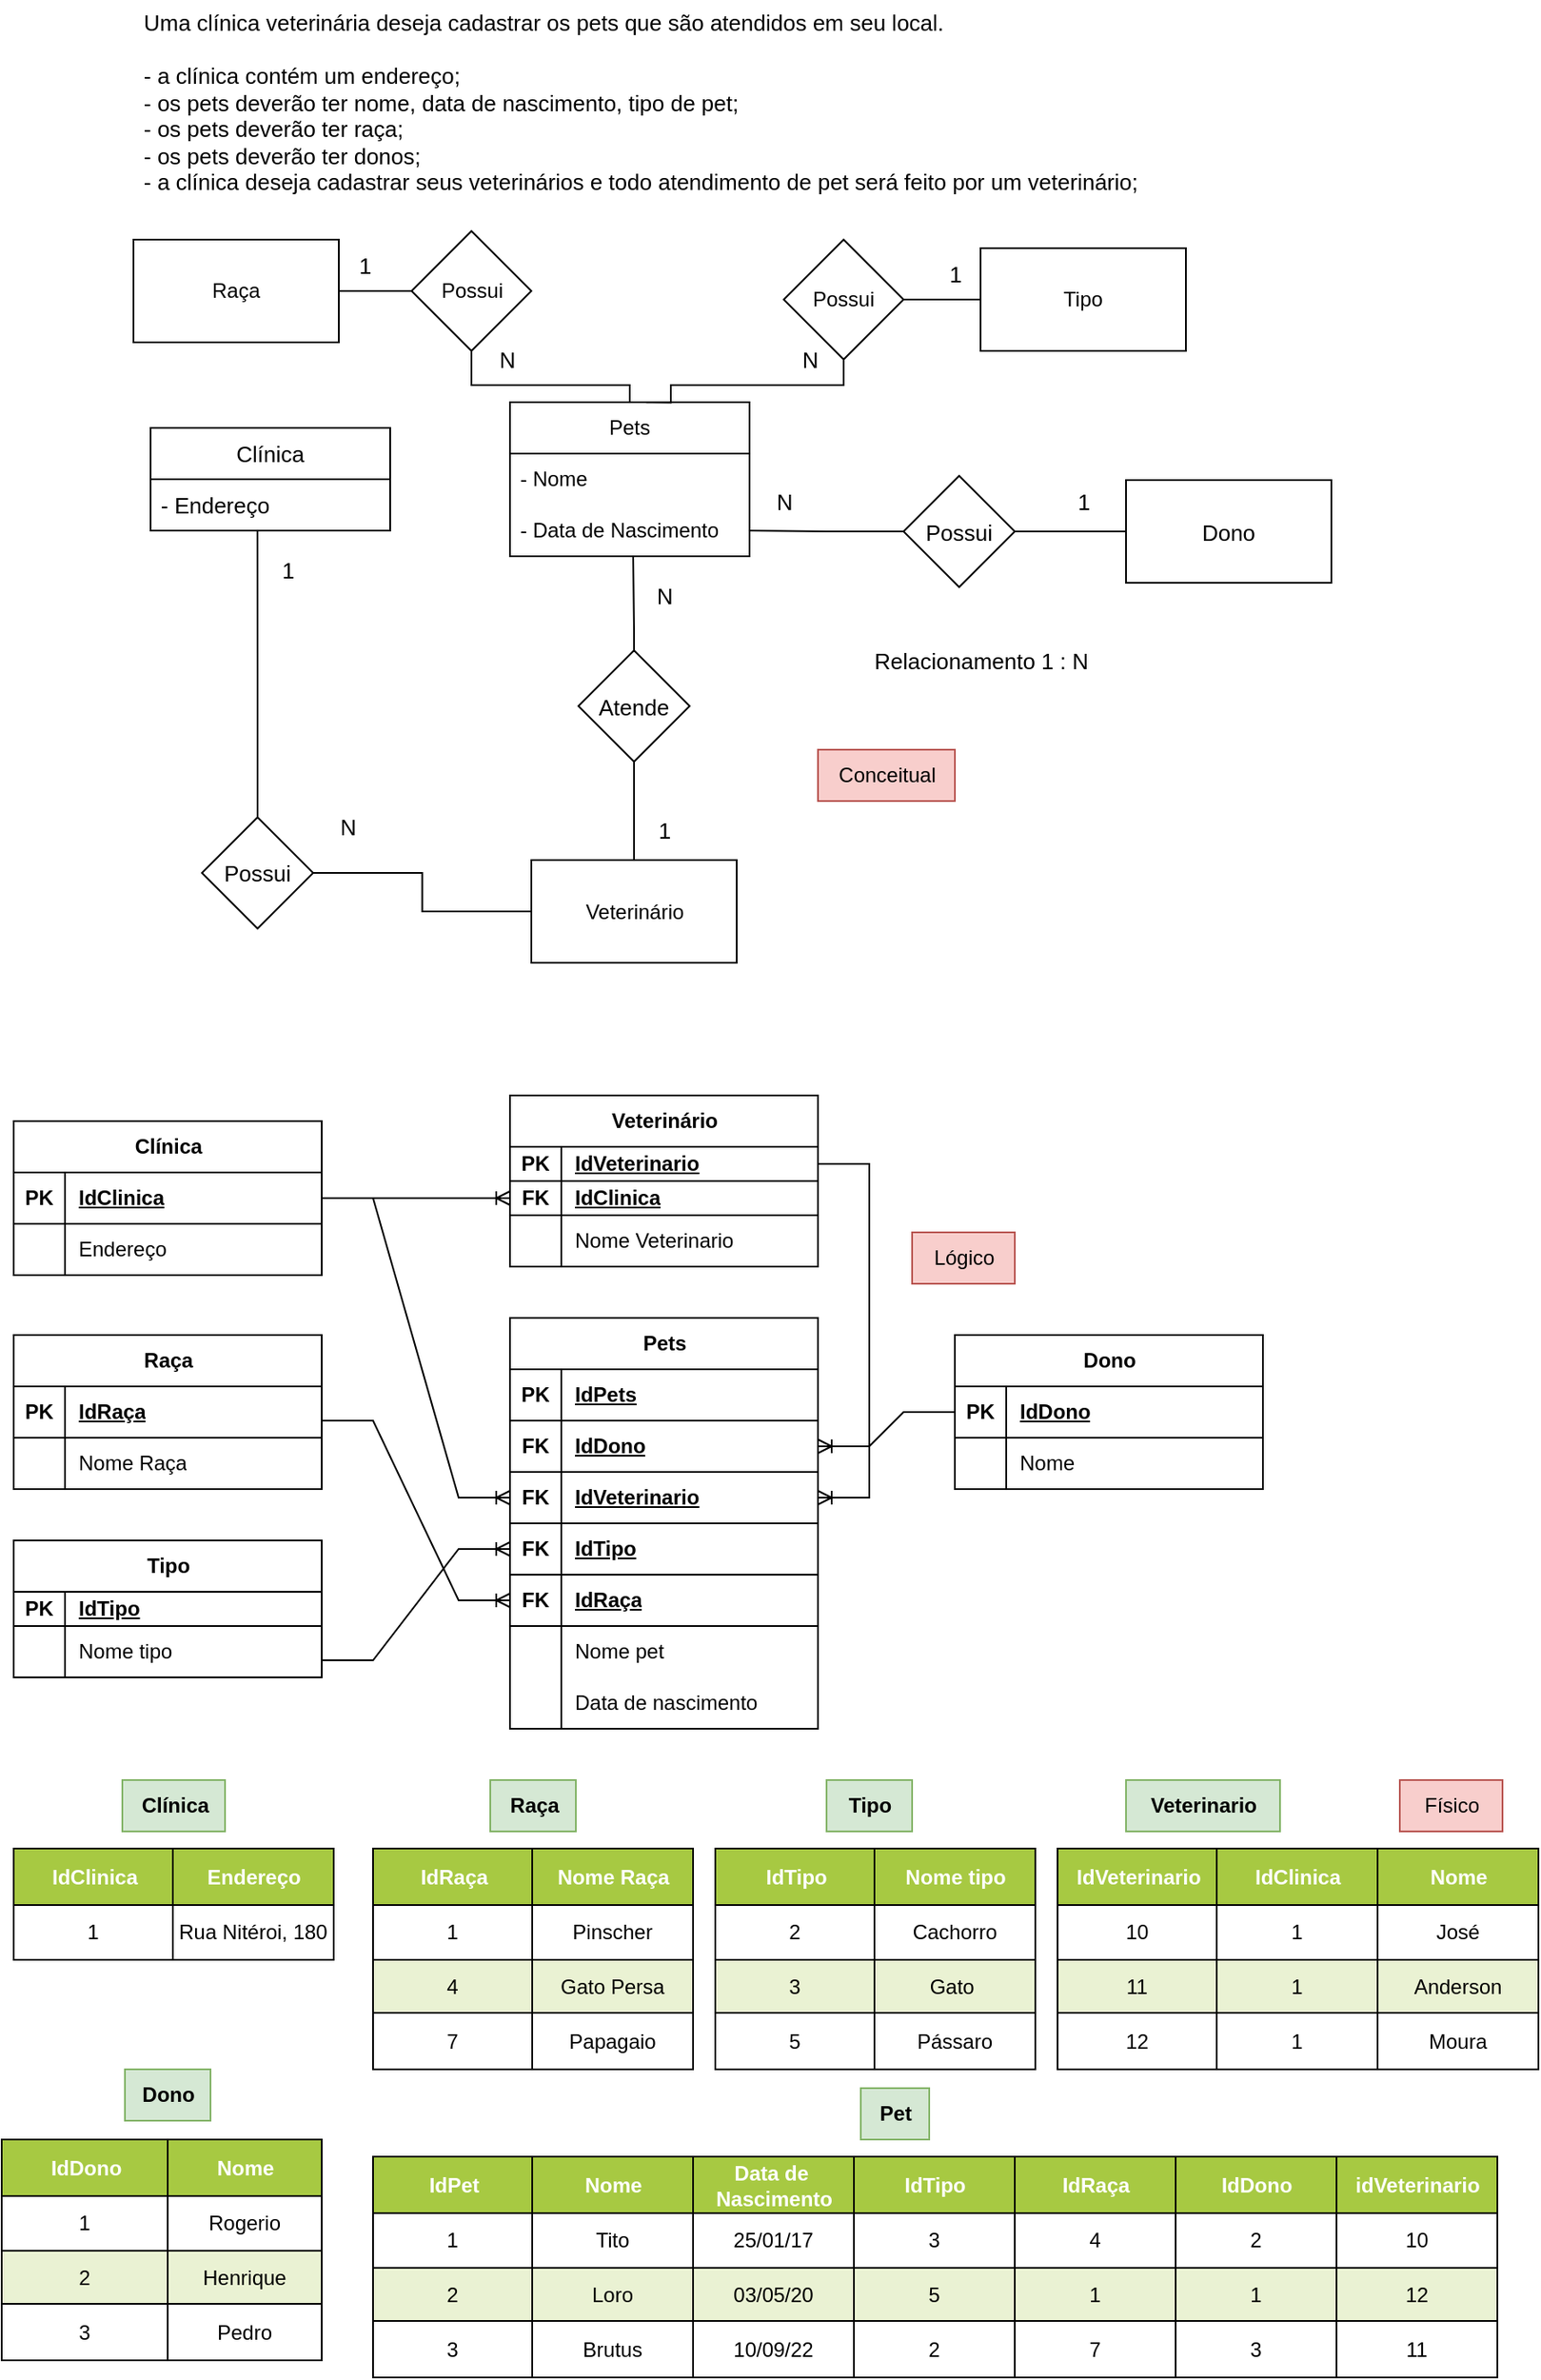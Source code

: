 <mxfile version="21.6.5" type="device">
  <diagram name="Página-1" id="qBSSXRKxBomLlhVmfmv1">
    <mxGraphModel dx="1050" dy="581" grid="1" gridSize="10" guides="1" tooltips="1" connect="1" arrows="1" fold="1" page="1" pageScale="1" pageWidth="827" pageHeight="1169" math="0" shadow="0">
      <root>
        <mxCell id="0" />
        <mxCell id="1" parent="0" />
        <mxCell id="nSm_Fh-NACfpATgbBI2l-1" value="&lt;div style=&quot;font-size: 13px;&quot;&gt;&lt;font style=&quot;font-size: 13px;&quot;&gt;Uma clínica veterinária deseja cadastrar os pets que são atendidos em seu local.&lt;/font&gt;&lt;/div&gt;&lt;div style=&quot;font-size: 13px;&quot;&gt;&lt;font style=&quot;font-size: 13px;&quot;&gt;&lt;br&gt;&lt;/font&gt;&lt;/div&gt;&lt;div style=&quot;font-size: 13px;&quot;&gt;&lt;font style=&quot;font-size: 13px;&quot;&gt;- a clínica contém um endereço;&lt;/font&gt;&lt;/div&gt;&lt;div style=&quot;font-size: 13px;&quot;&gt;&lt;font style=&quot;font-size: 13px;&quot;&gt;- os pets deverão ter nome, data de nascimento, tipo de pet;&lt;/font&gt;&lt;/div&gt;&lt;div style=&quot;font-size: 13px;&quot;&gt;&lt;font style=&quot;font-size: 13px;&quot;&gt;- os pets deverão ter raça;&lt;/font&gt;&lt;/div&gt;&lt;div style=&quot;font-size: 13px;&quot;&gt;&lt;font style=&quot;font-size: 13px;&quot;&gt;- os pets deverão ter donos;&lt;/font&gt;&lt;/div&gt;&lt;div style=&quot;font-size: 13px;&quot;&gt;&lt;font style=&quot;font-size: 13px;&quot;&gt;- a clínica deseja cadastrar seus veterinários e todo atendimento de pet será feito por um veterinário;&lt;/font&gt;&lt;/div&gt;" style="text;html=1;align=left;verticalAlign=middle;resizable=0;points=[];autosize=1;strokeColor=none;fillColor=none;" parent="1" vertex="1">
          <mxGeometry x="114" width="600" height="120" as="geometry" />
        </mxCell>
        <mxCell id="nSm_Fh-NACfpATgbBI2l-2" value="&lt;font style=&quot;font-size: 13px;&quot;&gt;&lt;font style=&quot;font-size: 13px;&quot;&gt;C&lt;/font&gt;línica&lt;/font&gt;" style="swimlane;fontStyle=0;childLayout=stackLayout;horizontal=1;startSize=30;horizontalStack=0;resizeParent=1;resizeParentMax=0;resizeLast=0;collapsible=1;marginBottom=0;whiteSpace=wrap;html=1;" parent="1" vertex="1">
          <mxGeometry x="120" y="250" width="140" height="60" as="geometry" />
        </mxCell>
        <mxCell id="nSm_Fh-NACfpATgbBI2l-3" value="&lt;font style=&quot;font-size: 13px;&quot;&gt;- Endereço&lt;/font&gt;" style="text;strokeColor=none;fillColor=none;align=left;verticalAlign=middle;spacingLeft=4;spacingRight=4;overflow=hidden;points=[[0,0.5],[1,0.5]];portConstraint=eastwest;rotatable=0;whiteSpace=wrap;html=1;" parent="nSm_Fh-NACfpATgbBI2l-2" vertex="1">
          <mxGeometry y="30" width="140" height="30" as="geometry" />
        </mxCell>
        <mxCell id="aXNSUFcS2eIyysZ0dD_0-5" style="edgeStyle=orthogonalEdgeStyle;rounded=0;orthogonalLoop=1;jettySize=auto;html=1;entryX=0.5;entryY=1;entryDx=0;entryDy=0;endArrow=none;endFill=0;exitX=0.5;exitY=0;exitDx=0;exitDy=0;" parent="1" source="nSm_Fh-NACfpATgbBI2l-10" edge="1">
          <mxGeometry relative="1" as="geometry">
            <mxPoint x="307.5" y="205" as="targetPoint" />
            <Array as="points">
              <mxPoint x="400" y="225" />
              <mxPoint x="308" y="225" />
            </Array>
          </mxGeometry>
        </mxCell>
        <mxCell id="nSm_Fh-NACfpATgbBI2l-10" value="Pets" style="swimlane;fontStyle=0;childLayout=stackLayout;horizontal=1;startSize=30;horizontalStack=0;resizeParent=1;resizeParentMax=0;resizeLast=0;collapsible=1;marginBottom=0;whiteSpace=wrap;html=1;" parent="1" vertex="1">
          <mxGeometry x="330" y="235" width="140" height="90" as="geometry" />
        </mxCell>
        <mxCell id="nSm_Fh-NACfpATgbBI2l-11" value="- Nome" style="text;strokeColor=none;fillColor=none;align=left;verticalAlign=middle;spacingLeft=4;spacingRight=4;overflow=hidden;points=[[0,0.5],[1,0.5]];portConstraint=eastwest;rotatable=0;whiteSpace=wrap;html=1;" parent="nSm_Fh-NACfpATgbBI2l-10" vertex="1">
          <mxGeometry y="30" width="140" height="30" as="geometry" />
        </mxCell>
        <mxCell id="nSm_Fh-NACfpATgbBI2l-12" value="- Data de Nascimento" style="text;strokeColor=none;fillColor=none;align=left;verticalAlign=middle;spacingLeft=4;spacingRight=4;overflow=hidden;points=[[0,0.5],[1,0.5]];portConstraint=eastwest;rotatable=0;whiteSpace=wrap;html=1;" parent="nSm_Fh-NACfpATgbBI2l-10" vertex="1">
          <mxGeometry y="60" width="140" height="30" as="geometry" />
        </mxCell>
        <mxCell id="8wSPY-ppsvdyh84R26f_-2" style="edgeStyle=orthogonalEdgeStyle;rounded=0;orthogonalLoop=1;jettySize=auto;html=1;entryX=1;entryY=0.5;entryDx=0;entryDy=0;endArrow=none;endFill=0;" parent="1" source="nSm_Fh-NACfpATgbBI2l-22" target="nSm_Fh-NACfpATgbBI2l-28" edge="1">
          <mxGeometry relative="1" as="geometry" />
        </mxCell>
        <mxCell id="nSm_Fh-NACfpATgbBI2l-22" value="Veterinário" style="rounded=0;whiteSpace=wrap;html=1;" parent="1" vertex="1">
          <mxGeometry x="342.5" y="502.5" width="120" height="60" as="geometry" />
        </mxCell>
        <mxCell id="nSm_Fh-NACfpATgbBI2l-34" style="edgeStyle=orthogonalEdgeStyle;rounded=0;orthogonalLoop=1;jettySize=auto;html=1;entryX=0.5;entryY=0;entryDx=0;entryDy=0;endArrow=none;endFill=0;" parent="1" source="nSm_Fh-NACfpATgbBI2l-27" target="nSm_Fh-NACfpATgbBI2l-22" edge="1">
          <mxGeometry relative="1" as="geometry" />
        </mxCell>
        <mxCell id="g0hsDSkBsKJGjvme_00I-1" style="edgeStyle=orthogonalEdgeStyle;rounded=0;orthogonalLoop=1;jettySize=auto;html=1;entryX=0.411;entryY=1;entryDx=0;entryDy=0;entryPerimeter=0;endArrow=none;endFill=0;" parent="1" source="nSm_Fh-NACfpATgbBI2l-27" target="nSm_Fh-NACfpATgbBI2l-12" edge="1">
          <mxGeometry relative="1" as="geometry">
            <Array as="points">
              <mxPoint x="403" y="369" />
              <mxPoint x="402" y="369" />
            </Array>
          </mxGeometry>
        </mxCell>
        <mxCell id="nSm_Fh-NACfpATgbBI2l-27" value="&lt;font style=&quot;font-size: 13px;&quot;&gt;Atende&lt;/font&gt;" style="rhombus;whiteSpace=wrap;html=1;" parent="1" vertex="1">
          <mxGeometry x="370" y="380" width="65" height="65" as="geometry" />
        </mxCell>
        <mxCell id="nSm_Fh-NACfpATgbBI2l-29" style="edgeStyle=orthogonalEdgeStyle;rounded=0;orthogonalLoop=1;jettySize=auto;html=1;entryX=0.446;entryY=1.007;entryDx=0;entryDy=0;entryPerimeter=0;endArrow=none;endFill=0;" parent="1" source="nSm_Fh-NACfpATgbBI2l-28" target="nSm_Fh-NACfpATgbBI2l-3" edge="1">
          <mxGeometry relative="1" as="geometry">
            <mxPoint x="220" y="340" as="targetPoint" />
          </mxGeometry>
        </mxCell>
        <mxCell id="nSm_Fh-NACfpATgbBI2l-28" value="&lt;span style=&quot;font-size: 13px;&quot;&gt;Possui&lt;/span&gt;" style="rhombus;whiteSpace=wrap;html=1;" parent="1" vertex="1">
          <mxGeometry x="150" y="477.5" width="65" height="65" as="geometry" />
        </mxCell>
        <mxCell id="nSm_Fh-NACfpATgbBI2l-35" value="&lt;font style=&quot;font-size: 13px;&quot;&gt;Dono&lt;/font&gt;" style="rounded=0;whiteSpace=wrap;html=1;" parent="1" vertex="1">
          <mxGeometry x="690" y="280.5" width="120" height="60" as="geometry" />
        </mxCell>
        <mxCell id="nSm_Fh-NACfpATgbBI2l-37" style="edgeStyle=orthogonalEdgeStyle;rounded=0;orthogonalLoop=1;jettySize=auto;html=1;entryX=1;entryY=0.5;entryDx=0;entryDy=0;endArrow=none;endFill=0;" parent="1" source="nSm_Fh-NACfpATgbBI2l-36" target="nSm_Fh-NACfpATgbBI2l-12" edge="1">
          <mxGeometry relative="1" as="geometry" />
        </mxCell>
        <mxCell id="nSm_Fh-NACfpATgbBI2l-38" style="edgeStyle=orthogonalEdgeStyle;rounded=0;orthogonalLoop=1;jettySize=auto;html=1;entryX=0;entryY=0.5;entryDx=0;entryDy=0;endArrow=none;endFill=0;" parent="1" source="nSm_Fh-NACfpATgbBI2l-36" target="nSm_Fh-NACfpATgbBI2l-35" edge="1">
          <mxGeometry relative="1" as="geometry" />
        </mxCell>
        <mxCell id="nSm_Fh-NACfpATgbBI2l-36" value="&lt;span style=&quot;font-size: 13px;&quot;&gt;Possui&lt;/span&gt;" style="rhombus;whiteSpace=wrap;html=1;" parent="1" vertex="1">
          <mxGeometry x="560" y="278" width="65" height="65" as="geometry" />
        </mxCell>
        <mxCell id="nSm_Fh-NACfpATgbBI2l-41" value="&lt;span style=&quot;font-size: 13px;&quot;&gt;N&lt;/span&gt;" style="text;html=1;align=center;verticalAlign=middle;resizable=0;points=[];autosize=1;strokeColor=none;fillColor=none;" parent="1" vertex="1">
          <mxGeometry x="475" y="278" width="30" height="30" as="geometry" />
        </mxCell>
        <mxCell id="nSm_Fh-NACfpATgbBI2l-42" value="&lt;span style=&quot;font-size: 13px;&quot;&gt;1&lt;/span&gt;" style="text;html=1;align=center;verticalAlign=middle;resizable=0;points=[];autosize=1;strokeColor=none;fillColor=none;" parent="1" vertex="1">
          <mxGeometry x="650" y="278" width="30" height="30" as="geometry" />
        </mxCell>
        <mxCell id="nSm_Fh-NACfpATgbBI2l-43" value="&lt;span style=&quot;font-size: 13px;&quot;&gt;1&lt;/span&gt;" style="text;html=1;align=center;verticalAlign=middle;resizable=0;points=[];autosize=1;strokeColor=none;fillColor=none;" parent="1" vertex="1">
          <mxGeometry x="185" y="318" width="30" height="30" as="geometry" />
        </mxCell>
        <mxCell id="nSm_Fh-NACfpATgbBI2l-44" value="&lt;span style=&quot;font-size: 13px;&quot;&gt;1&lt;/span&gt;" style="text;html=1;align=center;verticalAlign=middle;resizable=0;points=[];autosize=1;strokeColor=none;fillColor=none;" parent="1" vertex="1">
          <mxGeometry x="405" y="470" width="30" height="30" as="geometry" />
        </mxCell>
        <mxCell id="nSm_Fh-NACfpATgbBI2l-45" value="&lt;span style=&quot;font-size: 13px;&quot;&gt;N&lt;/span&gt;" style="text;html=1;align=center;verticalAlign=middle;resizable=0;points=[];autosize=1;strokeColor=none;fillColor=none;" parent="1" vertex="1">
          <mxGeometry x="405" y="332.5" width="30" height="30" as="geometry" />
        </mxCell>
        <mxCell id="nSm_Fh-NACfpATgbBI2l-46" value="&lt;span style=&quot;font-size: 13px;&quot;&gt;N&lt;/span&gt;" style="text;html=1;align=center;verticalAlign=middle;resizable=0;points=[];autosize=1;strokeColor=none;fillColor=none;" parent="1" vertex="1">
          <mxGeometry x="220" y="467.5" width="30" height="30" as="geometry" />
        </mxCell>
        <mxCell id="nSm_Fh-NACfpATgbBI2l-47" value="&lt;span style=&quot;font-size: 13px;&quot;&gt;Relacionamento 1 : N&lt;/span&gt;" style="text;html=1;align=center;verticalAlign=middle;resizable=0;points=[];autosize=1;strokeColor=none;fillColor=none;" parent="1" vertex="1">
          <mxGeometry x="530" y="370.5" width="150" height="30" as="geometry" />
        </mxCell>
        <mxCell id="aXNSUFcS2eIyysZ0dD_0-4" style="edgeStyle=orthogonalEdgeStyle;rounded=0;orthogonalLoop=1;jettySize=auto;html=1;entryX=0;entryY=0.5;entryDx=0;entryDy=0;endArrow=none;endFill=0;" parent="1" source="aXNSUFcS2eIyysZ0dD_0-2" edge="1">
          <mxGeometry relative="1" as="geometry">
            <mxPoint x="272.5" y="170" as="targetPoint" />
          </mxGeometry>
        </mxCell>
        <mxCell id="aXNSUFcS2eIyysZ0dD_0-2" value="Raça" style="rounded=0;whiteSpace=wrap;html=1;" parent="1" vertex="1">
          <mxGeometry x="110" y="140" width="120" height="60" as="geometry" />
        </mxCell>
        <mxCell id="aXNSUFcS2eIyysZ0dD_0-3" value="Possui" style="rhombus;whiteSpace=wrap;html=1;" parent="1" vertex="1">
          <mxGeometry x="272.5" y="135" width="70" height="70" as="geometry" />
        </mxCell>
        <mxCell id="aXNSUFcS2eIyysZ0dD_0-6" value="&lt;span style=&quot;font-size: 13px;&quot;&gt;1&lt;/span&gt;" style="text;html=1;align=center;verticalAlign=middle;resizable=0;points=[];autosize=1;strokeColor=none;fillColor=none;" parent="1" vertex="1">
          <mxGeometry x="230" y="140" width="30" height="30" as="geometry" />
        </mxCell>
        <mxCell id="aXNSUFcS2eIyysZ0dD_0-7" value="&lt;span style=&quot;font-size: 13px;&quot;&gt;N&lt;/span&gt;" style="text;html=1;align=center;verticalAlign=middle;resizable=0;points=[];autosize=1;strokeColor=none;fillColor=none;" parent="1" vertex="1">
          <mxGeometry x="312.5" y="195" width="30" height="30" as="geometry" />
        </mxCell>
        <mxCell id="g0hsDSkBsKJGjvme_00I-2" value="Tipo" style="rounded=0;whiteSpace=wrap;html=1;" parent="1" vertex="1">
          <mxGeometry x="605" y="145" width="120" height="60" as="geometry" />
        </mxCell>
        <mxCell id="g0hsDSkBsKJGjvme_00I-4" style="edgeStyle=orthogonalEdgeStyle;rounded=0;orthogonalLoop=1;jettySize=auto;html=1;entryX=0.569;entryY=0.002;entryDx=0;entryDy=0;entryPerimeter=0;exitX=0.5;exitY=1;exitDx=0;exitDy=0;endArrow=none;endFill=0;" parent="1" source="g0hsDSkBsKJGjvme_00I-3" target="nSm_Fh-NACfpATgbBI2l-10" edge="1">
          <mxGeometry relative="1" as="geometry">
            <Array as="points">
              <mxPoint x="525" y="225" />
              <mxPoint x="424" y="225" />
            </Array>
          </mxGeometry>
        </mxCell>
        <mxCell id="g0hsDSkBsKJGjvme_00I-5" style="edgeStyle=orthogonalEdgeStyle;rounded=0;orthogonalLoop=1;jettySize=auto;html=1;entryX=0;entryY=0.5;entryDx=0;entryDy=0;endArrow=none;endFill=0;" parent="1" source="g0hsDSkBsKJGjvme_00I-3" target="g0hsDSkBsKJGjvme_00I-2" edge="1">
          <mxGeometry relative="1" as="geometry" />
        </mxCell>
        <mxCell id="g0hsDSkBsKJGjvme_00I-3" value="Possui" style="rhombus;whiteSpace=wrap;html=1;" parent="1" vertex="1">
          <mxGeometry x="490" y="140" width="70" height="70" as="geometry" />
        </mxCell>
        <mxCell id="g0hsDSkBsKJGjvme_00I-6" value="&lt;span style=&quot;font-size: 13px;&quot;&gt;1&lt;/span&gt;" style="text;html=1;align=center;verticalAlign=middle;resizable=0;points=[];autosize=1;strokeColor=none;fillColor=none;" parent="1" vertex="1">
          <mxGeometry x="575" y="145" width="30" height="30" as="geometry" />
        </mxCell>
        <mxCell id="g0hsDSkBsKJGjvme_00I-7" value="&lt;span style=&quot;font-size: 13px;&quot;&gt;N&lt;/span&gt;" style="text;html=1;align=center;verticalAlign=middle;resizable=0;points=[];autosize=1;strokeColor=none;fillColor=none;" parent="1" vertex="1">
          <mxGeometry x="490" y="195" width="30" height="30" as="geometry" />
        </mxCell>
        <mxCell id="JxcwZFcFQ31Dh_2m2aZE-1" value="Clínica" style="shape=table;startSize=30;container=1;collapsible=1;childLayout=tableLayout;fixedRows=1;rowLines=0;fontStyle=1;align=center;resizeLast=1;html=1;" parent="1" vertex="1">
          <mxGeometry x="40" y="655" width="180" height="90" as="geometry" />
        </mxCell>
        <mxCell id="JxcwZFcFQ31Dh_2m2aZE-2" value="" style="shape=tableRow;horizontal=0;startSize=0;swimlaneHead=0;swimlaneBody=0;fillColor=none;collapsible=0;dropTarget=0;points=[[0,0.5],[1,0.5]];portConstraint=eastwest;top=0;left=0;right=0;bottom=1;" parent="JxcwZFcFQ31Dh_2m2aZE-1" vertex="1">
          <mxGeometry y="30" width="180" height="30" as="geometry" />
        </mxCell>
        <mxCell id="JxcwZFcFQ31Dh_2m2aZE-3" value="PK" style="shape=partialRectangle;connectable=0;fillColor=none;top=0;left=0;bottom=0;right=0;fontStyle=1;overflow=hidden;whiteSpace=wrap;html=1;" parent="JxcwZFcFQ31Dh_2m2aZE-2" vertex="1">
          <mxGeometry width="30" height="30" as="geometry">
            <mxRectangle width="30" height="30" as="alternateBounds" />
          </mxGeometry>
        </mxCell>
        <mxCell id="JxcwZFcFQ31Dh_2m2aZE-4" value="IdClinica" style="shape=partialRectangle;connectable=0;fillColor=none;top=0;left=0;bottom=0;right=0;align=left;spacingLeft=6;fontStyle=5;overflow=hidden;whiteSpace=wrap;html=1;" parent="JxcwZFcFQ31Dh_2m2aZE-2" vertex="1">
          <mxGeometry x="30" width="150" height="30" as="geometry">
            <mxRectangle width="150" height="30" as="alternateBounds" />
          </mxGeometry>
        </mxCell>
        <mxCell id="JxcwZFcFQ31Dh_2m2aZE-5" value="" style="shape=tableRow;horizontal=0;startSize=0;swimlaneHead=0;swimlaneBody=0;fillColor=none;collapsible=0;dropTarget=0;points=[[0,0.5],[1,0.5]];portConstraint=eastwest;top=0;left=0;right=0;bottom=0;" parent="JxcwZFcFQ31Dh_2m2aZE-1" vertex="1">
          <mxGeometry y="60" width="180" height="30" as="geometry" />
        </mxCell>
        <mxCell id="JxcwZFcFQ31Dh_2m2aZE-6" value="" style="shape=partialRectangle;connectable=0;fillColor=none;top=0;left=0;bottom=0;right=0;editable=1;overflow=hidden;whiteSpace=wrap;html=1;" parent="JxcwZFcFQ31Dh_2m2aZE-5" vertex="1">
          <mxGeometry width="30" height="30" as="geometry">
            <mxRectangle width="30" height="30" as="alternateBounds" />
          </mxGeometry>
        </mxCell>
        <mxCell id="JxcwZFcFQ31Dh_2m2aZE-7" value="Endereço" style="shape=partialRectangle;connectable=0;fillColor=none;top=0;left=0;bottom=0;right=0;align=left;spacingLeft=6;overflow=hidden;whiteSpace=wrap;html=1;" parent="JxcwZFcFQ31Dh_2m2aZE-5" vertex="1">
          <mxGeometry x="30" width="150" height="30" as="geometry">
            <mxRectangle width="150" height="30" as="alternateBounds" />
          </mxGeometry>
        </mxCell>
        <mxCell id="JxcwZFcFQ31Dh_2m2aZE-14" value="Pets" style="shape=table;startSize=30;container=1;collapsible=1;childLayout=tableLayout;fixedRows=1;rowLines=0;fontStyle=1;align=center;resizeLast=1;html=1;" parent="1" vertex="1">
          <mxGeometry x="330" y="770" width="180" height="240" as="geometry" />
        </mxCell>
        <mxCell id="JxcwZFcFQ31Dh_2m2aZE-94" style="shape=tableRow;horizontal=0;startSize=0;swimlaneHead=0;swimlaneBody=0;fillColor=none;collapsible=0;dropTarget=0;points=[[0,0.5],[1,0.5]];portConstraint=eastwest;top=0;left=0;right=0;bottom=1;" parent="JxcwZFcFQ31Dh_2m2aZE-14" vertex="1">
          <mxGeometry y="30" width="180" height="30" as="geometry" />
        </mxCell>
        <mxCell id="JxcwZFcFQ31Dh_2m2aZE-95" value="PK" style="shape=partialRectangle;connectable=0;fillColor=none;top=0;left=0;bottom=0;right=0;fontStyle=1;overflow=hidden;whiteSpace=wrap;html=1;" parent="JxcwZFcFQ31Dh_2m2aZE-94" vertex="1">
          <mxGeometry width="30" height="30" as="geometry">
            <mxRectangle width="30" height="30" as="alternateBounds" />
          </mxGeometry>
        </mxCell>
        <mxCell id="JxcwZFcFQ31Dh_2m2aZE-96" value="IdPets" style="shape=partialRectangle;connectable=0;fillColor=none;top=0;left=0;bottom=0;right=0;align=left;spacingLeft=6;fontStyle=5;overflow=hidden;whiteSpace=wrap;html=1;" parent="JxcwZFcFQ31Dh_2m2aZE-94" vertex="1">
          <mxGeometry x="30" width="150" height="30" as="geometry">
            <mxRectangle width="150" height="30" as="alternateBounds" />
          </mxGeometry>
        </mxCell>
        <mxCell id="JxcwZFcFQ31Dh_2m2aZE-91" style="shape=tableRow;horizontal=0;startSize=0;swimlaneHead=0;swimlaneBody=0;fillColor=none;collapsible=0;dropTarget=0;points=[[0,0.5],[1,0.5]];portConstraint=eastwest;top=0;left=0;right=0;bottom=1;" parent="JxcwZFcFQ31Dh_2m2aZE-14" vertex="1">
          <mxGeometry y="60" width="180" height="30" as="geometry" />
        </mxCell>
        <mxCell id="JxcwZFcFQ31Dh_2m2aZE-92" value="FK" style="shape=partialRectangle;connectable=0;fillColor=none;top=0;left=0;bottom=0;right=0;fontStyle=1;overflow=hidden;whiteSpace=wrap;html=1;" parent="JxcwZFcFQ31Dh_2m2aZE-91" vertex="1">
          <mxGeometry width="30" height="30" as="geometry">
            <mxRectangle width="30" height="30" as="alternateBounds" />
          </mxGeometry>
        </mxCell>
        <mxCell id="JxcwZFcFQ31Dh_2m2aZE-93" value="IdDono" style="shape=partialRectangle;connectable=0;fillColor=none;top=0;left=0;bottom=0;right=0;align=left;spacingLeft=6;fontStyle=5;overflow=hidden;whiteSpace=wrap;html=1;" parent="JxcwZFcFQ31Dh_2m2aZE-91" vertex="1">
          <mxGeometry x="30" width="150" height="30" as="geometry">
            <mxRectangle width="150" height="30" as="alternateBounds" />
          </mxGeometry>
        </mxCell>
        <mxCell id="JxcwZFcFQ31Dh_2m2aZE-85" style="shape=tableRow;horizontal=0;startSize=0;swimlaneHead=0;swimlaneBody=0;fillColor=none;collapsible=0;dropTarget=0;points=[[0,0.5],[1,0.5]];portConstraint=eastwest;top=0;left=0;right=0;bottom=1;" parent="JxcwZFcFQ31Dh_2m2aZE-14" vertex="1">
          <mxGeometry y="90" width="180" height="30" as="geometry" />
        </mxCell>
        <mxCell id="JxcwZFcFQ31Dh_2m2aZE-86" value="FK" style="shape=partialRectangle;connectable=0;fillColor=none;top=0;left=0;bottom=0;right=0;fontStyle=1;overflow=hidden;whiteSpace=wrap;html=1;" parent="JxcwZFcFQ31Dh_2m2aZE-85" vertex="1">
          <mxGeometry width="30" height="30" as="geometry">
            <mxRectangle width="30" height="30" as="alternateBounds" />
          </mxGeometry>
        </mxCell>
        <mxCell id="JxcwZFcFQ31Dh_2m2aZE-87" value="IdVeterinario" style="shape=partialRectangle;connectable=0;fillColor=none;top=0;left=0;bottom=0;right=0;align=left;spacingLeft=6;fontStyle=5;overflow=hidden;whiteSpace=wrap;html=1;" parent="JxcwZFcFQ31Dh_2m2aZE-85" vertex="1">
          <mxGeometry x="30" width="150" height="30" as="geometry">
            <mxRectangle width="150" height="30" as="alternateBounds" />
          </mxGeometry>
        </mxCell>
        <mxCell id="JxcwZFcFQ31Dh_2m2aZE-82" style="shape=tableRow;horizontal=0;startSize=0;swimlaneHead=0;swimlaneBody=0;fillColor=none;collapsible=0;dropTarget=0;points=[[0,0.5],[1,0.5]];portConstraint=eastwest;top=0;left=0;right=0;bottom=1;" parent="JxcwZFcFQ31Dh_2m2aZE-14" vertex="1">
          <mxGeometry y="120" width="180" height="30" as="geometry" />
        </mxCell>
        <mxCell id="JxcwZFcFQ31Dh_2m2aZE-83" value="FK" style="shape=partialRectangle;connectable=0;fillColor=none;top=0;left=0;bottom=0;right=0;fontStyle=1;overflow=hidden;whiteSpace=wrap;html=1;" parent="JxcwZFcFQ31Dh_2m2aZE-82" vertex="1">
          <mxGeometry width="30" height="30" as="geometry">
            <mxRectangle width="30" height="30" as="alternateBounds" />
          </mxGeometry>
        </mxCell>
        <mxCell id="JxcwZFcFQ31Dh_2m2aZE-84" value="IdTipo" style="shape=partialRectangle;connectable=0;fillColor=none;top=0;left=0;bottom=0;right=0;align=left;spacingLeft=6;fontStyle=5;overflow=hidden;whiteSpace=wrap;html=1;" parent="JxcwZFcFQ31Dh_2m2aZE-82" vertex="1">
          <mxGeometry x="30" width="150" height="30" as="geometry">
            <mxRectangle width="150" height="30" as="alternateBounds" />
          </mxGeometry>
        </mxCell>
        <mxCell id="JxcwZFcFQ31Dh_2m2aZE-15" value="" style="shape=tableRow;horizontal=0;startSize=0;swimlaneHead=0;swimlaneBody=0;fillColor=none;collapsible=0;dropTarget=0;points=[[0,0.5],[1,0.5]];portConstraint=eastwest;top=0;left=0;right=0;bottom=1;" parent="JxcwZFcFQ31Dh_2m2aZE-14" vertex="1">
          <mxGeometry y="150" width="180" height="30" as="geometry" />
        </mxCell>
        <mxCell id="JxcwZFcFQ31Dh_2m2aZE-16" value="FK" style="shape=partialRectangle;connectable=0;fillColor=none;top=0;left=0;bottom=0;right=0;fontStyle=1;overflow=hidden;whiteSpace=wrap;html=1;" parent="JxcwZFcFQ31Dh_2m2aZE-15" vertex="1">
          <mxGeometry width="30" height="30" as="geometry">
            <mxRectangle width="30" height="30" as="alternateBounds" />
          </mxGeometry>
        </mxCell>
        <mxCell id="JxcwZFcFQ31Dh_2m2aZE-17" value="IdRaça" style="shape=partialRectangle;connectable=0;fillColor=none;top=0;left=0;bottom=0;right=0;align=left;spacingLeft=6;fontStyle=5;overflow=hidden;whiteSpace=wrap;html=1;" parent="JxcwZFcFQ31Dh_2m2aZE-15" vertex="1">
          <mxGeometry x="30" width="150" height="30" as="geometry">
            <mxRectangle width="150" height="30" as="alternateBounds" />
          </mxGeometry>
        </mxCell>
        <mxCell id="JxcwZFcFQ31Dh_2m2aZE-18" value="" style="shape=tableRow;horizontal=0;startSize=0;swimlaneHead=0;swimlaneBody=0;fillColor=none;collapsible=0;dropTarget=0;points=[[0,0.5],[1,0.5]];portConstraint=eastwest;top=0;left=0;right=0;bottom=0;" parent="JxcwZFcFQ31Dh_2m2aZE-14" vertex="1">
          <mxGeometry y="180" width="180" height="30" as="geometry" />
        </mxCell>
        <mxCell id="JxcwZFcFQ31Dh_2m2aZE-19" value="" style="shape=partialRectangle;connectable=0;fillColor=none;top=0;left=0;bottom=0;right=0;editable=1;overflow=hidden;whiteSpace=wrap;html=1;" parent="JxcwZFcFQ31Dh_2m2aZE-18" vertex="1">
          <mxGeometry width="30" height="30" as="geometry">
            <mxRectangle width="30" height="30" as="alternateBounds" />
          </mxGeometry>
        </mxCell>
        <mxCell id="JxcwZFcFQ31Dh_2m2aZE-20" value="Nome pet" style="shape=partialRectangle;connectable=0;fillColor=none;top=0;left=0;bottom=0;right=0;align=left;spacingLeft=6;overflow=hidden;whiteSpace=wrap;html=1;" parent="JxcwZFcFQ31Dh_2m2aZE-18" vertex="1">
          <mxGeometry x="30" width="150" height="30" as="geometry">
            <mxRectangle width="150" height="30" as="alternateBounds" />
          </mxGeometry>
        </mxCell>
        <mxCell id="JxcwZFcFQ31Dh_2m2aZE-21" value="" style="shape=tableRow;horizontal=0;startSize=0;swimlaneHead=0;swimlaneBody=0;fillColor=none;collapsible=0;dropTarget=0;points=[[0,0.5],[1,0.5]];portConstraint=eastwest;top=0;left=0;right=0;bottom=0;" parent="JxcwZFcFQ31Dh_2m2aZE-14" vertex="1">
          <mxGeometry y="210" width="180" height="30" as="geometry" />
        </mxCell>
        <mxCell id="JxcwZFcFQ31Dh_2m2aZE-22" value="" style="shape=partialRectangle;connectable=0;fillColor=none;top=0;left=0;bottom=0;right=0;editable=1;overflow=hidden;whiteSpace=wrap;html=1;" parent="JxcwZFcFQ31Dh_2m2aZE-21" vertex="1">
          <mxGeometry width="30" height="30" as="geometry">
            <mxRectangle width="30" height="30" as="alternateBounds" />
          </mxGeometry>
        </mxCell>
        <mxCell id="JxcwZFcFQ31Dh_2m2aZE-23" value="Data de nascimento" style="shape=partialRectangle;connectable=0;fillColor=none;top=0;left=0;bottom=0;right=0;align=left;spacingLeft=6;overflow=hidden;whiteSpace=wrap;html=1;" parent="JxcwZFcFQ31Dh_2m2aZE-21" vertex="1">
          <mxGeometry x="30" width="150" height="30" as="geometry">
            <mxRectangle width="150" height="30" as="alternateBounds" />
          </mxGeometry>
        </mxCell>
        <mxCell id="JxcwZFcFQ31Dh_2m2aZE-27" value="Tipo" style="shape=table;startSize=30;container=1;collapsible=1;childLayout=tableLayout;fixedRows=1;rowLines=0;fontStyle=1;align=center;resizeLast=1;html=1;" parent="1" vertex="1">
          <mxGeometry x="40" y="900" width="180" height="80" as="geometry" />
        </mxCell>
        <mxCell id="JxcwZFcFQ31Dh_2m2aZE-28" value="" style="shape=tableRow;horizontal=0;startSize=0;swimlaneHead=0;swimlaneBody=0;fillColor=none;collapsible=0;dropTarget=0;points=[[0,0.5],[1,0.5]];portConstraint=eastwest;top=0;left=0;right=0;bottom=1;" parent="JxcwZFcFQ31Dh_2m2aZE-27" vertex="1">
          <mxGeometry y="30" width="180" height="20" as="geometry" />
        </mxCell>
        <mxCell id="JxcwZFcFQ31Dh_2m2aZE-29" value="PK" style="shape=partialRectangle;connectable=0;fillColor=none;top=0;left=0;bottom=0;right=0;fontStyle=1;overflow=hidden;whiteSpace=wrap;html=1;" parent="JxcwZFcFQ31Dh_2m2aZE-28" vertex="1">
          <mxGeometry width="30" height="20" as="geometry">
            <mxRectangle width="30" height="20" as="alternateBounds" />
          </mxGeometry>
        </mxCell>
        <mxCell id="JxcwZFcFQ31Dh_2m2aZE-30" value="IdTipo" style="shape=partialRectangle;connectable=0;fillColor=none;top=0;left=0;bottom=0;right=0;align=left;spacingLeft=6;fontStyle=5;overflow=hidden;whiteSpace=wrap;html=1;" parent="JxcwZFcFQ31Dh_2m2aZE-28" vertex="1">
          <mxGeometry x="30" width="150" height="20" as="geometry">
            <mxRectangle width="150" height="20" as="alternateBounds" />
          </mxGeometry>
        </mxCell>
        <mxCell id="JxcwZFcFQ31Dh_2m2aZE-31" value="" style="shape=tableRow;horizontal=0;startSize=0;swimlaneHead=0;swimlaneBody=0;fillColor=none;collapsible=0;dropTarget=0;points=[[0,0.5],[1,0.5]];portConstraint=eastwest;top=0;left=0;right=0;bottom=0;" parent="JxcwZFcFQ31Dh_2m2aZE-27" vertex="1">
          <mxGeometry y="50" width="180" height="30" as="geometry" />
        </mxCell>
        <mxCell id="JxcwZFcFQ31Dh_2m2aZE-32" value="" style="shape=partialRectangle;connectable=0;fillColor=none;top=0;left=0;bottom=0;right=0;editable=1;overflow=hidden;whiteSpace=wrap;html=1;" parent="JxcwZFcFQ31Dh_2m2aZE-31" vertex="1">
          <mxGeometry width="30" height="30" as="geometry">
            <mxRectangle width="30" height="30" as="alternateBounds" />
          </mxGeometry>
        </mxCell>
        <mxCell id="JxcwZFcFQ31Dh_2m2aZE-33" value="Nome tipo" style="shape=partialRectangle;connectable=0;fillColor=none;top=0;left=0;bottom=0;right=0;align=left;spacingLeft=6;overflow=hidden;whiteSpace=wrap;html=1;" parent="JxcwZFcFQ31Dh_2m2aZE-31" vertex="1">
          <mxGeometry x="30" width="150" height="30" as="geometry">
            <mxRectangle width="150" height="30" as="alternateBounds" />
          </mxGeometry>
        </mxCell>
        <mxCell id="JxcwZFcFQ31Dh_2m2aZE-40" value="Raça" style="shape=table;startSize=30;container=1;collapsible=1;childLayout=tableLayout;fixedRows=1;rowLines=0;fontStyle=1;align=center;resizeLast=1;html=1;" parent="1" vertex="1">
          <mxGeometry x="40" y="780" width="180" height="90" as="geometry" />
        </mxCell>
        <mxCell id="JxcwZFcFQ31Dh_2m2aZE-41" value="" style="shape=tableRow;horizontal=0;startSize=0;swimlaneHead=0;swimlaneBody=0;fillColor=none;collapsible=0;dropTarget=0;points=[[0,0.5],[1,0.5]];portConstraint=eastwest;top=0;left=0;right=0;bottom=1;" parent="JxcwZFcFQ31Dh_2m2aZE-40" vertex="1">
          <mxGeometry y="30" width="180" height="30" as="geometry" />
        </mxCell>
        <mxCell id="JxcwZFcFQ31Dh_2m2aZE-42" value="PK" style="shape=partialRectangle;connectable=0;fillColor=none;top=0;left=0;bottom=0;right=0;fontStyle=1;overflow=hidden;whiteSpace=wrap;html=1;" parent="JxcwZFcFQ31Dh_2m2aZE-41" vertex="1">
          <mxGeometry width="30" height="30" as="geometry">
            <mxRectangle width="30" height="30" as="alternateBounds" />
          </mxGeometry>
        </mxCell>
        <mxCell id="JxcwZFcFQ31Dh_2m2aZE-43" value="IdRaça" style="shape=partialRectangle;connectable=0;fillColor=none;top=0;left=0;bottom=0;right=0;align=left;spacingLeft=6;fontStyle=5;overflow=hidden;whiteSpace=wrap;html=1;" parent="JxcwZFcFQ31Dh_2m2aZE-41" vertex="1">
          <mxGeometry x="30" width="150" height="30" as="geometry">
            <mxRectangle width="150" height="30" as="alternateBounds" />
          </mxGeometry>
        </mxCell>
        <mxCell id="JxcwZFcFQ31Dh_2m2aZE-44" value="" style="shape=tableRow;horizontal=0;startSize=0;swimlaneHead=0;swimlaneBody=0;fillColor=none;collapsible=0;dropTarget=0;points=[[0,0.5],[1,0.5]];portConstraint=eastwest;top=0;left=0;right=0;bottom=0;" parent="JxcwZFcFQ31Dh_2m2aZE-40" vertex="1">
          <mxGeometry y="60" width="180" height="30" as="geometry" />
        </mxCell>
        <mxCell id="JxcwZFcFQ31Dh_2m2aZE-45" value="" style="shape=partialRectangle;connectable=0;fillColor=none;top=0;left=0;bottom=0;right=0;editable=1;overflow=hidden;whiteSpace=wrap;html=1;" parent="JxcwZFcFQ31Dh_2m2aZE-44" vertex="1">
          <mxGeometry width="30" height="30" as="geometry">
            <mxRectangle width="30" height="30" as="alternateBounds" />
          </mxGeometry>
        </mxCell>
        <mxCell id="JxcwZFcFQ31Dh_2m2aZE-46" value="Nome Raça" style="shape=partialRectangle;connectable=0;fillColor=none;top=0;left=0;bottom=0;right=0;align=left;spacingLeft=6;overflow=hidden;whiteSpace=wrap;html=1;" parent="JxcwZFcFQ31Dh_2m2aZE-44" vertex="1">
          <mxGeometry x="30" width="150" height="30" as="geometry">
            <mxRectangle width="150" height="30" as="alternateBounds" />
          </mxGeometry>
        </mxCell>
        <mxCell id="JxcwZFcFQ31Dh_2m2aZE-53" value="Dono" style="shape=table;startSize=30;container=1;collapsible=1;childLayout=tableLayout;fixedRows=1;rowLines=0;fontStyle=1;align=center;resizeLast=1;html=1;" parent="1" vertex="1">
          <mxGeometry x="590" y="780" width="180" height="90" as="geometry" />
        </mxCell>
        <mxCell id="JxcwZFcFQ31Dh_2m2aZE-54" value="" style="shape=tableRow;horizontal=0;startSize=0;swimlaneHead=0;swimlaneBody=0;fillColor=none;collapsible=0;dropTarget=0;points=[[0,0.5],[1,0.5]];portConstraint=eastwest;top=0;left=0;right=0;bottom=1;" parent="JxcwZFcFQ31Dh_2m2aZE-53" vertex="1">
          <mxGeometry y="30" width="180" height="30" as="geometry" />
        </mxCell>
        <mxCell id="JxcwZFcFQ31Dh_2m2aZE-55" value="PK" style="shape=partialRectangle;connectable=0;fillColor=none;top=0;left=0;bottom=0;right=0;fontStyle=1;overflow=hidden;whiteSpace=wrap;html=1;" parent="JxcwZFcFQ31Dh_2m2aZE-54" vertex="1">
          <mxGeometry width="30" height="30" as="geometry">
            <mxRectangle width="30" height="30" as="alternateBounds" />
          </mxGeometry>
        </mxCell>
        <mxCell id="JxcwZFcFQ31Dh_2m2aZE-56" value="IdDono" style="shape=partialRectangle;connectable=0;fillColor=none;top=0;left=0;bottom=0;right=0;align=left;spacingLeft=6;fontStyle=5;overflow=hidden;whiteSpace=wrap;html=1;" parent="JxcwZFcFQ31Dh_2m2aZE-54" vertex="1">
          <mxGeometry x="30" width="150" height="30" as="geometry">
            <mxRectangle width="150" height="30" as="alternateBounds" />
          </mxGeometry>
        </mxCell>
        <mxCell id="JxcwZFcFQ31Dh_2m2aZE-57" value="" style="shape=tableRow;horizontal=0;startSize=0;swimlaneHead=0;swimlaneBody=0;fillColor=none;collapsible=0;dropTarget=0;points=[[0,0.5],[1,0.5]];portConstraint=eastwest;top=0;left=0;right=0;bottom=0;" parent="JxcwZFcFQ31Dh_2m2aZE-53" vertex="1">
          <mxGeometry y="60" width="180" height="30" as="geometry" />
        </mxCell>
        <mxCell id="JxcwZFcFQ31Dh_2m2aZE-58" value="" style="shape=partialRectangle;connectable=0;fillColor=none;top=0;left=0;bottom=0;right=0;editable=1;overflow=hidden;whiteSpace=wrap;html=1;" parent="JxcwZFcFQ31Dh_2m2aZE-57" vertex="1">
          <mxGeometry width="30" height="30" as="geometry">
            <mxRectangle width="30" height="30" as="alternateBounds" />
          </mxGeometry>
        </mxCell>
        <mxCell id="JxcwZFcFQ31Dh_2m2aZE-59" value="Nome" style="shape=partialRectangle;connectable=0;fillColor=none;top=0;left=0;bottom=0;right=0;align=left;spacingLeft=6;overflow=hidden;whiteSpace=wrap;html=1;" parent="JxcwZFcFQ31Dh_2m2aZE-57" vertex="1">
          <mxGeometry x="30" width="150" height="30" as="geometry">
            <mxRectangle width="150" height="30" as="alternateBounds" />
          </mxGeometry>
        </mxCell>
        <mxCell id="JxcwZFcFQ31Dh_2m2aZE-66" value="Veterinário" style="shape=table;startSize=30;container=1;collapsible=1;childLayout=tableLayout;fixedRows=1;rowLines=0;fontStyle=1;align=center;resizeLast=1;html=1;" parent="1" vertex="1">
          <mxGeometry x="330" y="640" width="180" height="100" as="geometry" />
        </mxCell>
        <mxCell id="JxcwZFcFQ31Dh_2m2aZE-79" style="shape=tableRow;horizontal=0;startSize=0;swimlaneHead=0;swimlaneBody=0;fillColor=none;collapsible=0;dropTarget=0;points=[[0,0.5],[1,0.5]];portConstraint=eastwest;top=0;left=0;right=0;bottom=1;" parent="JxcwZFcFQ31Dh_2m2aZE-66" vertex="1">
          <mxGeometry y="30" width="180" height="20" as="geometry" />
        </mxCell>
        <mxCell id="JxcwZFcFQ31Dh_2m2aZE-80" value="PK" style="shape=partialRectangle;connectable=0;fillColor=none;top=0;left=0;bottom=0;right=0;fontStyle=1;overflow=hidden;whiteSpace=wrap;html=1;" parent="JxcwZFcFQ31Dh_2m2aZE-79" vertex="1">
          <mxGeometry width="30" height="20" as="geometry">
            <mxRectangle width="30" height="20" as="alternateBounds" />
          </mxGeometry>
        </mxCell>
        <mxCell id="JxcwZFcFQ31Dh_2m2aZE-81" value="IdVeterinario" style="shape=partialRectangle;connectable=0;fillColor=none;top=0;left=0;bottom=0;right=0;align=left;spacingLeft=6;fontStyle=5;overflow=hidden;whiteSpace=wrap;html=1;" parent="JxcwZFcFQ31Dh_2m2aZE-79" vertex="1">
          <mxGeometry x="30" width="150" height="20" as="geometry">
            <mxRectangle width="150" height="20" as="alternateBounds" />
          </mxGeometry>
        </mxCell>
        <mxCell id="JxcwZFcFQ31Dh_2m2aZE-67" value="" style="shape=tableRow;horizontal=0;startSize=0;swimlaneHead=0;swimlaneBody=0;fillColor=none;collapsible=0;dropTarget=0;points=[[0,0.5],[1,0.5]];portConstraint=eastwest;top=0;left=0;right=0;bottom=1;" parent="JxcwZFcFQ31Dh_2m2aZE-66" vertex="1">
          <mxGeometry y="50" width="180" height="20" as="geometry" />
        </mxCell>
        <mxCell id="JxcwZFcFQ31Dh_2m2aZE-68" value="FK" style="shape=partialRectangle;connectable=0;fillColor=none;top=0;left=0;bottom=0;right=0;fontStyle=1;overflow=hidden;whiteSpace=wrap;html=1;" parent="JxcwZFcFQ31Dh_2m2aZE-67" vertex="1">
          <mxGeometry width="30" height="20" as="geometry">
            <mxRectangle width="30" height="20" as="alternateBounds" />
          </mxGeometry>
        </mxCell>
        <mxCell id="JxcwZFcFQ31Dh_2m2aZE-69" value="IdClinica" style="shape=partialRectangle;connectable=0;fillColor=none;top=0;left=0;bottom=0;right=0;align=left;spacingLeft=6;fontStyle=5;overflow=hidden;whiteSpace=wrap;html=1;" parent="JxcwZFcFQ31Dh_2m2aZE-67" vertex="1">
          <mxGeometry x="30" width="150" height="20" as="geometry">
            <mxRectangle width="150" height="20" as="alternateBounds" />
          </mxGeometry>
        </mxCell>
        <mxCell id="JxcwZFcFQ31Dh_2m2aZE-70" value="" style="shape=tableRow;horizontal=0;startSize=0;swimlaneHead=0;swimlaneBody=0;fillColor=none;collapsible=0;dropTarget=0;points=[[0,0.5],[1,0.5]];portConstraint=eastwest;top=0;left=0;right=0;bottom=0;" parent="JxcwZFcFQ31Dh_2m2aZE-66" vertex="1">
          <mxGeometry y="70" width="180" height="30" as="geometry" />
        </mxCell>
        <mxCell id="JxcwZFcFQ31Dh_2m2aZE-71" value="" style="shape=partialRectangle;connectable=0;fillColor=none;top=0;left=0;bottom=0;right=0;editable=1;overflow=hidden;whiteSpace=wrap;html=1;" parent="JxcwZFcFQ31Dh_2m2aZE-70" vertex="1">
          <mxGeometry width="30" height="30" as="geometry">
            <mxRectangle width="30" height="30" as="alternateBounds" />
          </mxGeometry>
        </mxCell>
        <mxCell id="JxcwZFcFQ31Dh_2m2aZE-72" value="Nome Veterinario" style="shape=partialRectangle;connectable=0;fillColor=none;top=0;left=0;bottom=0;right=0;align=left;spacingLeft=6;overflow=hidden;whiteSpace=wrap;html=1;" parent="JxcwZFcFQ31Dh_2m2aZE-70" vertex="1">
          <mxGeometry x="30" width="150" height="30" as="geometry">
            <mxRectangle width="150" height="30" as="alternateBounds" />
          </mxGeometry>
        </mxCell>
        <mxCell id="JxcwZFcFQ31Dh_2m2aZE-97" value="" style="edgeStyle=entityRelationEdgeStyle;fontSize=12;html=1;endArrow=ERoneToMany;rounded=0;entryX=0;entryY=0.5;entryDx=0;entryDy=0;" parent="1" target="JxcwZFcFQ31Dh_2m2aZE-67" edge="1">
          <mxGeometry width="100" height="100" relative="1" as="geometry">
            <mxPoint x="220" y="700" as="sourcePoint" />
            <mxPoint x="320" y="610" as="targetPoint" />
          </mxGeometry>
        </mxCell>
        <mxCell id="JxcwZFcFQ31Dh_2m2aZE-98" value="" style="edgeStyle=entityRelationEdgeStyle;fontSize=12;html=1;endArrow=ERoneToMany;rounded=0;entryX=0;entryY=0.5;entryDx=0;entryDy=0;" parent="1" target="JxcwZFcFQ31Dh_2m2aZE-15" edge="1">
          <mxGeometry width="100" height="100" relative="1" as="geometry">
            <mxPoint x="220" y="830" as="sourcePoint" />
            <mxPoint x="320" y="730" as="targetPoint" />
          </mxGeometry>
        </mxCell>
        <mxCell id="JxcwZFcFQ31Dh_2m2aZE-99" value="" style="edgeStyle=entityRelationEdgeStyle;fontSize=12;html=1;endArrow=ERoneToMany;rounded=0;entryX=0;entryY=0.5;entryDx=0;entryDy=0;" parent="1" target="JxcwZFcFQ31Dh_2m2aZE-82" edge="1">
          <mxGeometry width="100" height="100" relative="1" as="geometry">
            <mxPoint x="220" y="970" as="sourcePoint" />
            <mxPoint x="320" y="870" as="targetPoint" />
          </mxGeometry>
        </mxCell>
        <mxCell id="JxcwZFcFQ31Dh_2m2aZE-100" value="" style="edgeStyle=entityRelationEdgeStyle;fontSize=12;html=1;endArrow=ERoneToMany;rounded=0;entryX=0;entryY=0.5;entryDx=0;entryDy=0;exitX=1;exitY=0.5;exitDx=0;exitDy=0;" parent="1" source="JxcwZFcFQ31Dh_2m2aZE-2" edge="1">
          <mxGeometry width="100" height="100" relative="1" as="geometry">
            <mxPoint x="220" y="710" as="sourcePoint" />
            <mxPoint x="330" y="875" as="targetPoint" />
          </mxGeometry>
        </mxCell>
        <mxCell id="JxcwZFcFQ31Dh_2m2aZE-104" value="" style="edgeStyle=entityRelationEdgeStyle;fontSize=12;html=1;endArrow=ERoneToMany;rounded=0;entryX=1;entryY=0.5;entryDx=0;entryDy=0;" parent="1" target="JxcwZFcFQ31Dh_2m2aZE-85" edge="1">
          <mxGeometry width="100" height="100" relative="1" as="geometry">
            <mxPoint x="510" y="680" as="sourcePoint" />
            <mxPoint x="410" y="580" as="targetPoint" />
          </mxGeometry>
        </mxCell>
        <mxCell id="JxcwZFcFQ31Dh_2m2aZE-107" value="" style="edgeStyle=entityRelationEdgeStyle;fontSize=12;html=1;endArrow=ERoneToMany;rounded=0;entryX=1;entryY=0.5;entryDx=0;entryDy=0;exitX=0;exitY=0.5;exitDx=0;exitDy=0;" parent="1" source="JxcwZFcFQ31Dh_2m2aZE-54" target="JxcwZFcFQ31Dh_2m2aZE-91" edge="1">
          <mxGeometry width="100" height="100" relative="1" as="geometry">
            <mxPoint x="660" y="1030" as="sourcePoint" />
            <mxPoint x="760" y="930" as="targetPoint" />
          </mxGeometry>
        </mxCell>
        <mxCell id="JxcwZFcFQ31Dh_2m2aZE-108" value="Assets" style="childLayout=tableLayout;recursiveResize=0;shadow=0;" parent="1" vertex="1">
          <mxGeometry x="40" y="1080" width="187" height="65" as="geometry" />
        </mxCell>
        <mxCell id="JxcwZFcFQ31Dh_2m2aZE-109" style="shape=tableRow;horizontal=0;startSize=0;swimlaneHead=0;swimlaneBody=0;top=0;left=0;bottom=0;right=0;dropTarget=0;collapsible=0;recursiveResize=0;expand=0;fontStyle=0;strokeColor=inherit;fillColor=#ffffff;" parent="JxcwZFcFQ31Dh_2m2aZE-108" vertex="1">
          <mxGeometry width="187" height="33" as="geometry" />
        </mxCell>
        <mxCell id="JxcwZFcFQ31Dh_2m2aZE-110" value="IdClinica" style="connectable=0;recursiveResize=0;strokeColor=inherit;fillColor=#A7C942;align=center;fontStyle=1;fontColor=#FFFFFF;html=1;" parent="JxcwZFcFQ31Dh_2m2aZE-109" vertex="1">
          <mxGeometry width="93" height="33" as="geometry">
            <mxRectangle width="93" height="33" as="alternateBounds" />
          </mxGeometry>
        </mxCell>
        <mxCell id="JxcwZFcFQ31Dh_2m2aZE-111" value="Endereço" style="connectable=0;recursiveResize=0;strokeColor=inherit;fillColor=#A7C942;align=center;fontStyle=1;fontColor=#FFFFFF;html=1;" parent="JxcwZFcFQ31Dh_2m2aZE-109" vertex="1">
          <mxGeometry x="93" width="94" height="33" as="geometry">
            <mxRectangle width="94" height="33" as="alternateBounds" />
          </mxGeometry>
        </mxCell>
        <mxCell id="JxcwZFcFQ31Dh_2m2aZE-113" value="" style="shape=tableRow;horizontal=0;startSize=0;swimlaneHead=0;swimlaneBody=0;top=0;left=0;bottom=0;right=0;dropTarget=0;collapsible=0;recursiveResize=0;expand=0;fontStyle=0;strokeColor=inherit;fillColor=#ffffff;" parent="JxcwZFcFQ31Dh_2m2aZE-108" vertex="1">
          <mxGeometry y="33" width="187" height="32" as="geometry" />
        </mxCell>
        <mxCell id="JxcwZFcFQ31Dh_2m2aZE-114" value="1" style="connectable=0;recursiveResize=0;strokeColor=inherit;fillColor=inherit;align=center;whiteSpace=wrap;html=1;" parent="JxcwZFcFQ31Dh_2m2aZE-113" vertex="1">
          <mxGeometry width="93" height="32" as="geometry">
            <mxRectangle width="93" height="32" as="alternateBounds" />
          </mxGeometry>
        </mxCell>
        <mxCell id="JxcwZFcFQ31Dh_2m2aZE-115" value="Rua Nitéroi, 180" style="connectable=0;recursiveResize=0;strokeColor=inherit;fillColor=inherit;align=center;whiteSpace=wrap;html=1;" parent="JxcwZFcFQ31Dh_2m2aZE-113" vertex="1">
          <mxGeometry x="93" width="94" height="32" as="geometry">
            <mxRectangle width="94" height="32" as="alternateBounds" />
          </mxGeometry>
        </mxCell>
        <mxCell id="JxcwZFcFQ31Dh_2m2aZE-150" value="Assets" style="childLayout=tableLayout;recursiveResize=0;shadow=0;strokeColor=default;" parent="1" vertex="1">
          <mxGeometry x="33" y="1250" width="187" height="129" as="geometry" />
        </mxCell>
        <mxCell id="JxcwZFcFQ31Dh_2m2aZE-151" style="shape=tableRow;horizontal=0;startSize=0;swimlaneHead=0;swimlaneBody=0;top=0;left=0;bottom=0;right=0;dropTarget=0;collapsible=0;recursiveResize=0;expand=0;fontStyle=0;strokeColor=inherit;fillColor=#ffffff;" parent="JxcwZFcFQ31Dh_2m2aZE-150" vertex="1">
          <mxGeometry width="187" height="33" as="geometry" />
        </mxCell>
        <mxCell id="JxcwZFcFQ31Dh_2m2aZE-152" value="IdDono" style="connectable=0;recursiveResize=0;strokeColor=inherit;fillColor=#A7C942;align=center;fontStyle=1;fontColor=#FFFFFF;html=1;" parent="JxcwZFcFQ31Dh_2m2aZE-151" vertex="1">
          <mxGeometry width="97" height="33" as="geometry">
            <mxRectangle width="97" height="33" as="alternateBounds" />
          </mxGeometry>
        </mxCell>
        <mxCell id="JxcwZFcFQ31Dh_2m2aZE-153" value="Nome" style="connectable=0;recursiveResize=0;strokeColor=inherit;fillColor=#A7C942;align=center;fontStyle=1;fontColor=#FFFFFF;html=1;" parent="JxcwZFcFQ31Dh_2m2aZE-151" vertex="1">
          <mxGeometry x="97" width="90" height="33" as="geometry">
            <mxRectangle width="90" height="33" as="alternateBounds" />
          </mxGeometry>
        </mxCell>
        <mxCell id="JxcwZFcFQ31Dh_2m2aZE-155" value="" style="shape=tableRow;horizontal=0;startSize=0;swimlaneHead=0;swimlaneBody=0;top=0;left=0;bottom=0;right=0;dropTarget=0;collapsible=0;recursiveResize=0;expand=0;fontStyle=0;strokeColor=inherit;fillColor=#ffffff;" parent="JxcwZFcFQ31Dh_2m2aZE-150" vertex="1">
          <mxGeometry y="33" width="187" height="32" as="geometry" />
        </mxCell>
        <mxCell id="JxcwZFcFQ31Dh_2m2aZE-156" value="1" style="connectable=0;recursiveResize=0;strokeColor=inherit;fillColor=inherit;align=center;whiteSpace=wrap;html=1;" parent="JxcwZFcFQ31Dh_2m2aZE-155" vertex="1">
          <mxGeometry width="97" height="32" as="geometry">
            <mxRectangle width="97" height="32" as="alternateBounds" />
          </mxGeometry>
        </mxCell>
        <mxCell id="JxcwZFcFQ31Dh_2m2aZE-157" value="Rogerio" style="connectable=0;recursiveResize=0;strokeColor=inherit;fillColor=inherit;align=center;whiteSpace=wrap;html=1;" parent="JxcwZFcFQ31Dh_2m2aZE-155" vertex="1">
          <mxGeometry x="97" width="90" height="32" as="geometry">
            <mxRectangle width="90" height="32" as="alternateBounds" />
          </mxGeometry>
        </mxCell>
        <mxCell id="JxcwZFcFQ31Dh_2m2aZE-159" value="" style="shape=tableRow;horizontal=0;startSize=0;swimlaneHead=0;swimlaneBody=0;top=0;left=0;bottom=0;right=0;dropTarget=0;collapsible=0;recursiveResize=0;expand=0;fontStyle=1;strokeColor=inherit;fillColor=#EAF2D3;" parent="JxcwZFcFQ31Dh_2m2aZE-150" vertex="1">
          <mxGeometry y="65" width="187" height="31" as="geometry" />
        </mxCell>
        <mxCell id="JxcwZFcFQ31Dh_2m2aZE-160" value="2" style="connectable=0;recursiveResize=0;strokeColor=inherit;fillColor=inherit;whiteSpace=wrap;html=1;" parent="JxcwZFcFQ31Dh_2m2aZE-159" vertex="1">
          <mxGeometry width="97" height="31" as="geometry">
            <mxRectangle width="97" height="31" as="alternateBounds" />
          </mxGeometry>
        </mxCell>
        <mxCell id="JxcwZFcFQ31Dh_2m2aZE-161" value="Henrique" style="connectable=0;recursiveResize=0;strokeColor=inherit;fillColor=inherit;whiteSpace=wrap;html=1;" parent="JxcwZFcFQ31Dh_2m2aZE-159" vertex="1">
          <mxGeometry x="97" width="90" height="31" as="geometry">
            <mxRectangle width="90" height="31" as="alternateBounds" />
          </mxGeometry>
        </mxCell>
        <mxCell id="JxcwZFcFQ31Dh_2m2aZE-163" value="" style="shape=tableRow;horizontal=0;startSize=0;swimlaneHead=0;swimlaneBody=0;top=0;left=0;bottom=0;right=0;dropTarget=0;collapsible=0;recursiveResize=0;expand=0;fontStyle=0;strokeColor=inherit;fillColor=#ffffff;" parent="JxcwZFcFQ31Dh_2m2aZE-150" vertex="1">
          <mxGeometry y="96" width="187" height="33" as="geometry" />
        </mxCell>
        <mxCell id="JxcwZFcFQ31Dh_2m2aZE-164" value="3" style="connectable=0;recursiveResize=0;strokeColor=inherit;fillColor=inherit;fontStyle=0;align=center;whiteSpace=wrap;html=1;" parent="JxcwZFcFQ31Dh_2m2aZE-163" vertex="1">
          <mxGeometry width="97" height="33" as="geometry">
            <mxRectangle width="97" height="33" as="alternateBounds" />
          </mxGeometry>
        </mxCell>
        <mxCell id="JxcwZFcFQ31Dh_2m2aZE-165" value="Pedro" style="connectable=0;recursiveResize=0;strokeColor=inherit;fillColor=inherit;fontStyle=0;align=center;whiteSpace=wrap;html=1;" parent="JxcwZFcFQ31Dh_2m2aZE-163" vertex="1">
          <mxGeometry x="97" width="90" height="33" as="geometry">
            <mxRectangle width="90" height="33" as="alternateBounds" />
          </mxGeometry>
        </mxCell>
        <mxCell id="JxcwZFcFQ31Dh_2m2aZE-171" value="Assets" style="childLayout=tableLayout;recursiveResize=0;shadow=0;" parent="1" vertex="1">
          <mxGeometry x="250" y="1080" width="187" height="129" as="geometry" />
        </mxCell>
        <mxCell id="JxcwZFcFQ31Dh_2m2aZE-172" style="shape=tableRow;horizontal=0;startSize=0;swimlaneHead=0;swimlaneBody=0;top=0;left=0;bottom=0;right=0;dropTarget=0;collapsible=0;recursiveResize=0;expand=0;fontStyle=0;strokeColor=inherit;fillColor=#ffffff;" parent="JxcwZFcFQ31Dh_2m2aZE-171" vertex="1">
          <mxGeometry width="187" height="33" as="geometry" />
        </mxCell>
        <mxCell id="JxcwZFcFQ31Dh_2m2aZE-173" value="IdRaça" style="connectable=0;recursiveResize=0;strokeColor=inherit;fillColor=#A7C942;align=center;fontStyle=1;fontColor=#FFFFFF;html=1;" parent="JxcwZFcFQ31Dh_2m2aZE-172" vertex="1">
          <mxGeometry width="93" height="33" as="geometry">
            <mxRectangle width="93" height="33" as="alternateBounds" />
          </mxGeometry>
        </mxCell>
        <mxCell id="JxcwZFcFQ31Dh_2m2aZE-174" value="Nome Raça" style="connectable=0;recursiveResize=0;strokeColor=inherit;fillColor=#A7C942;align=center;fontStyle=1;fontColor=#FFFFFF;html=1;" parent="JxcwZFcFQ31Dh_2m2aZE-172" vertex="1">
          <mxGeometry x="93" width="94" height="33" as="geometry">
            <mxRectangle width="94" height="33" as="alternateBounds" />
          </mxGeometry>
        </mxCell>
        <mxCell id="JxcwZFcFQ31Dh_2m2aZE-175" value="" style="shape=tableRow;horizontal=0;startSize=0;swimlaneHead=0;swimlaneBody=0;top=0;left=0;bottom=0;right=0;dropTarget=0;collapsible=0;recursiveResize=0;expand=0;fontStyle=0;strokeColor=inherit;fillColor=#ffffff;" parent="JxcwZFcFQ31Dh_2m2aZE-171" vertex="1">
          <mxGeometry y="33" width="187" height="32" as="geometry" />
        </mxCell>
        <mxCell id="JxcwZFcFQ31Dh_2m2aZE-176" value="1" style="connectable=0;recursiveResize=0;strokeColor=inherit;fillColor=inherit;align=center;whiteSpace=wrap;html=1;" parent="JxcwZFcFQ31Dh_2m2aZE-175" vertex="1">
          <mxGeometry width="93" height="32" as="geometry">
            <mxRectangle width="93" height="32" as="alternateBounds" />
          </mxGeometry>
        </mxCell>
        <mxCell id="JxcwZFcFQ31Dh_2m2aZE-177" value="Pinscher" style="connectable=0;recursiveResize=0;strokeColor=inherit;fillColor=inherit;align=center;whiteSpace=wrap;html=1;" parent="JxcwZFcFQ31Dh_2m2aZE-175" vertex="1">
          <mxGeometry x="93" width="94" height="32" as="geometry">
            <mxRectangle width="94" height="32" as="alternateBounds" />
          </mxGeometry>
        </mxCell>
        <mxCell id="JxcwZFcFQ31Dh_2m2aZE-178" value="" style="shape=tableRow;horizontal=0;startSize=0;swimlaneHead=0;swimlaneBody=0;top=0;left=0;bottom=0;right=0;dropTarget=0;collapsible=0;recursiveResize=0;expand=0;fontStyle=1;strokeColor=inherit;fillColor=#EAF2D3;" parent="JxcwZFcFQ31Dh_2m2aZE-171" vertex="1">
          <mxGeometry y="65" width="187" height="31" as="geometry" />
        </mxCell>
        <mxCell id="JxcwZFcFQ31Dh_2m2aZE-179" value="4" style="connectable=0;recursiveResize=0;strokeColor=inherit;fillColor=inherit;whiteSpace=wrap;html=1;" parent="JxcwZFcFQ31Dh_2m2aZE-178" vertex="1">
          <mxGeometry width="93" height="31" as="geometry">
            <mxRectangle width="93" height="31" as="alternateBounds" />
          </mxGeometry>
        </mxCell>
        <mxCell id="JxcwZFcFQ31Dh_2m2aZE-180" value="Gato Persa" style="connectable=0;recursiveResize=0;strokeColor=inherit;fillColor=inherit;whiteSpace=wrap;html=1;" parent="JxcwZFcFQ31Dh_2m2aZE-178" vertex="1">
          <mxGeometry x="93" width="94" height="31" as="geometry">
            <mxRectangle width="94" height="31" as="alternateBounds" />
          </mxGeometry>
        </mxCell>
        <mxCell id="JxcwZFcFQ31Dh_2m2aZE-181" value="" style="shape=tableRow;horizontal=0;startSize=0;swimlaneHead=0;swimlaneBody=0;top=0;left=0;bottom=0;right=0;dropTarget=0;collapsible=0;recursiveResize=0;expand=0;fontStyle=0;strokeColor=inherit;fillColor=#ffffff;" parent="JxcwZFcFQ31Dh_2m2aZE-171" vertex="1">
          <mxGeometry y="96" width="187" height="33" as="geometry" />
        </mxCell>
        <mxCell id="JxcwZFcFQ31Dh_2m2aZE-182" value="7" style="connectable=0;recursiveResize=0;strokeColor=inherit;fillColor=inherit;fontStyle=0;align=center;whiteSpace=wrap;html=1;" parent="JxcwZFcFQ31Dh_2m2aZE-181" vertex="1">
          <mxGeometry width="93" height="33" as="geometry">
            <mxRectangle width="93" height="33" as="alternateBounds" />
          </mxGeometry>
        </mxCell>
        <mxCell id="JxcwZFcFQ31Dh_2m2aZE-183" value="Papagaio" style="connectable=0;recursiveResize=0;strokeColor=inherit;fillColor=inherit;fontStyle=0;align=center;whiteSpace=wrap;html=1;" parent="JxcwZFcFQ31Dh_2m2aZE-181" vertex="1">
          <mxGeometry x="93" width="94" height="33" as="geometry">
            <mxRectangle width="94" height="33" as="alternateBounds" />
          </mxGeometry>
        </mxCell>
        <mxCell id="JxcwZFcFQ31Dh_2m2aZE-185" value="Assets" style="childLayout=tableLayout;recursiveResize=0;shadow=0;" parent="1" vertex="1">
          <mxGeometry x="650" y="1080" width="281" height="129" as="geometry" />
        </mxCell>
        <mxCell id="JxcwZFcFQ31Dh_2m2aZE-186" style="shape=tableRow;horizontal=0;startSize=0;swimlaneHead=0;swimlaneBody=0;top=0;left=0;bottom=0;right=0;dropTarget=0;collapsible=0;recursiveResize=0;expand=0;fontStyle=0;strokeColor=inherit;fillColor=#ffffff;" parent="JxcwZFcFQ31Dh_2m2aZE-185" vertex="1">
          <mxGeometry width="281" height="33" as="geometry" />
        </mxCell>
        <mxCell id="JxcwZFcFQ31Dh_2m2aZE-187" value="IdVeterinario" style="connectable=0;recursiveResize=0;strokeColor=inherit;fillColor=#A7C942;align=center;fontStyle=1;fontColor=#FFFFFF;html=1;" parent="JxcwZFcFQ31Dh_2m2aZE-186" vertex="1">
          <mxGeometry width="93" height="33" as="geometry">
            <mxRectangle width="93" height="33" as="alternateBounds" />
          </mxGeometry>
        </mxCell>
        <mxCell id="JxcwZFcFQ31Dh_2m2aZE-188" value="IdClinica" style="connectable=0;recursiveResize=0;strokeColor=inherit;fillColor=#A7C942;align=center;fontStyle=1;fontColor=#FFFFFF;html=1;" parent="JxcwZFcFQ31Dh_2m2aZE-186" vertex="1">
          <mxGeometry x="93" width="94" height="33" as="geometry">
            <mxRectangle width="94" height="33" as="alternateBounds" />
          </mxGeometry>
        </mxCell>
        <mxCell id="JxcwZFcFQ31Dh_2m2aZE-198" value="Nome" style="connectable=0;recursiveResize=0;strokeColor=inherit;fillColor=#A7C942;align=center;fontStyle=1;fontColor=#FFFFFF;html=1;" parent="JxcwZFcFQ31Dh_2m2aZE-186" vertex="1">
          <mxGeometry x="187" width="94" height="33" as="geometry">
            <mxRectangle width="94" height="33" as="alternateBounds" />
          </mxGeometry>
        </mxCell>
        <mxCell id="JxcwZFcFQ31Dh_2m2aZE-189" value="" style="shape=tableRow;horizontal=0;startSize=0;swimlaneHead=0;swimlaneBody=0;top=0;left=0;bottom=0;right=0;dropTarget=0;collapsible=0;recursiveResize=0;expand=0;fontStyle=0;strokeColor=inherit;fillColor=#ffffff;" parent="JxcwZFcFQ31Dh_2m2aZE-185" vertex="1">
          <mxGeometry y="33" width="281" height="32" as="geometry" />
        </mxCell>
        <mxCell id="JxcwZFcFQ31Dh_2m2aZE-190" value="10" style="connectable=0;recursiveResize=0;strokeColor=inherit;fillColor=inherit;align=center;whiteSpace=wrap;html=1;" parent="JxcwZFcFQ31Dh_2m2aZE-189" vertex="1">
          <mxGeometry width="93" height="32" as="geometry">
            <mxRectangle width="93" height="32" as="alternateBounds" />
          </mxGeometry>
        </mxCell>
        <mxCell id="JxcwZFcFQ31Dh_2m2aZE-191" value="1" style="connectable=0;recursiveResize=0;strokeColor=inherit;fillColor=inherit;align=center;whiteSpace=wrap;html=1;" parent="JxcwZFcFQ31Dh_2m2aZE-189" vertex="1">
          <mxGeometry x="93" width="94" height="32" as="geometry">
            <mxRectangle width="94" height="32" as="alternateBounds" />
          </mxGeometry>
        </mxCell>
        <mxCell id="JxcwZFcFQ31Dh_2m2aZE-199" value="José" style="connectable=0;recursiveResize=0;strokeColor=inherit;fillColor=inherit;align=center;whiteSpace=wrap;html=1;" parent="JxcwZFcFQ31Dh_2m2aZE-189" vertex="1">
          <mxGeometry x="187" width="94" height="32" as="geometry">
            <mxRectangle width="94" height="32" as="alternateBounds" />
          </mxGeometry>
        </mxCell>
        <mxCell id="JxcwZFcFQ31Dh_2m2aZE-192" value="" style="shape=tableRow;horizontal=0;startSize=0;swimlaneHead=0;swimlaneBody=0;top=0;left=0;bottom=0;right=0;dropTarget=0;collapsible=0;recursiveResize=0;expand=0;fontStyle=1;strokeColor=inherit;fillColor=#EAF2D3;" parent="JxcwZFcFQ31Dh_2m2aZE-185" vertex="1">
          <mxGeometry y="65" width="281" height="31" as="geometry" />
        </mxCell>
        <mxCell id="JxcwZFcFQ31Dh_2m2aZE-193" value="11" style="connectable=0;recursiveResize=0;strokeColor=inherit;fillColor=inherit;whiteSpace=wrap;html=1;" parent="JxcwZFcFQ31Dh_2m2aZE-192" vertex="1">
          <mxGeometry width="93" height="31" as="geometry">
            <mxRectangle width="93" height="31" as="alternateBounds" />
          </mxGeometry>
        </mxCell>
        <mxCell id="JxcwZFcFQ31Dh_2m2aZE-194" value="1" style="connectable=0;recursiveResize=0;strokeColor=inherit;fillColor=inherit;whiteSpace=wrap;html=1;" parent="JxcwZFcFQ31Dh_2m2aZE-192" vertex="1">
          <mxGeometry x="93" width="94" height="31" as="geometry">
            <mxRectangle width="94" height="31" as="alternateBounds" />
          </mxGeometry>
        </mxCell>
        <mxCell id="JxcwZFcFQ31Dh_2m2aZE-200" value="Anderson" style="connectable=0;recursiveResize=0;strokeColor=inherit;fillColor=inherit;whiteSpace=wrap;html=1;" parent="JxcwZFcFQ31Dh_2m2aZE-192" vertex="1">
          <mxGeometry x="187" width="94" height="31" as="geometry">
            <mxRectangle width="94" height="31" as="alternateBounds" />
          </mxGeometry>
        </mxCell>
        <mxCell id="JxcwZFcFQ31Dh_2m2aZE-195" value="" style="shape=tableRow;horizontal=0;startSize=0;swimlaneHead=0;swimlaneBody=0;top=0;left=0;bottom=0;right=0;dropTarget=0;collapsible=0;recursiveResize=0;expand=0;fontStyle=0;strokeColor=inherit;fillColor=#ffffff;" parent="JxcwZFcFQ31Dh_2m2aZE-185" vertex="1">
          <mxGeometry y="96" width="281" height="33" as="geometry" />
        </mxCell>
        <mxCell id="JxcwZFcFQ31Dh_2m2aZE-196" value="12" style="connectable=0;recursiveResize=0;strokeColor=inherit;fillColor=inherit;fontStyle=0;align=center;whiteSpace=wrap;html=1;" parent="JxcwZFcFQ31Dh_2m2aZE-195" vertex="1">
          <mxGeometry width="93" height="33" as="geometry">
            <mxRectangle width="93" height="33" as="alternateBounds" />
          </mxGeometry>
        </mxCell>
        <mxCell id="JxcwZFcFQ31Dh_2m2aZE-197" value="1" style="connectable=0;recursiveResize=0;strokeColor=inherit;fillColor=inherit;fontStyle=0;align=center;whiteSpace=wrap;html=1;" parent="JxcwZFcFQ31Dh_2m2aZE-195" vertex="1">
          <mxGeometry x="93" width="94" height="33" as="geometry">
            <mxRectangle width="94" height="33" as="alternateBounds" />
          </mxGeometry>
        </mxCell>
        <mxCell id="JxcwZFcFQ31Dh_2m2aZE-201" value="Moura" style="connectable=0;recursiveResize=0;strokeColor=inherit;fillColor=inherit;fontStyle=0;align=center;whiteSpace=wrap;html=1;" parent="JxcwZFcFQ31Dh_2m2aZE-195" vertex="1">
          <mxGeometry x="187" width="94" height="33" as="geometry">
            <mxRectangle width="94" height="33" as="alternateBounds" />
          </mxGeometry>
        </mxCell>
        <mxCell id="JxcwZFcFQ31Dh_2m2aZE-202" value="Assets" style="childLayout=tableLayout;recursiveResize=0;shadow=0;" parent="1" vertex="1">
          <mxGeometry x="250" y="1260" width="657" height="129" as="geometry" />
        </mxCell>
        <mxCell id="JxcwZFcFQ31Dh_2m2aZE-203" style="shape=tableRow;horizontal=0;startSize=0;swimlaneHead=0;swimlaneBody=0;top=0;left=0;bottom=0;right=0;dropTarget=0;collapsible=0;recursiveResize=0;expand=0;fontStyle=0;strokeColor=inherit;fillColor=#ffffff;" parent="JxcwZFcFQ31Dh_2m2aZE-202" vertex="1">
          <mxGeometry width="657" height="33" as="geometry" />
        </mxCell>
        <mxCell id="JxcwZFcFQ31Dh_2m2aZE-204" value="IdPet" style="connectable=0;recursiveResize=0;strokeColor=inherit;fillColor=#A7C942;align=center;fontStyle=1;fontColor=#FFFFFF;html=1;" parent="JxcwZFcFQ31Dh_2m2aZE-203" vertex="1">
          <mxGeometry width="93" height="33" as="geometry">
            <mxRectangle width="93" height="33" as="alternateBounds" />
          </mxGeometry>
        </mxCell>
        <mxCell id="JxcwZFcFQ31Dh_2m2aZE-205" value="Nome" style="connectable=0;recursiveResize=0;strokeColor=inherit;fillColor=#A7C942;align=center;fontStyle=1;fontColor=#FFFFFF;html=1;" parent="JxcwZFcFQ31Dh_2m2aZE-203" vertex="1">
          <mxGeometry x="93" width="94" height="33" as="geometry">
            <mxRectangle width="94" height="33" as="alternateBounds" />
          </mxGeometry>
        </mxCell>
        <mxCell id="JxcwZFcFQ31Dh_2m2aZE-206" value="Data de&amp;nbsp;&lt;br&gt;Nascimento" style="connectable=0;recursiveResize=0;strokeColor=inherit;fillColor=#A7C942;align=center;fontStyle=1;fontColor=#FFFFFF;html=1;" parent="JxcwZFcFQ31Dh_2m2aZE-203" vertex="1">
          <mxGeometry x="187" width="94" height="33" as="geometry">
            <mxRectangle width="94" height="33" as="alternateBounds" />
          </mxGeometry>
        </mxCell>
        <mxCell id="JxcwZFcFQ31Dh_2m2aZE-219" value="IdTipo" style="connectable=0;recursiveResize=0;strokeColor=inherit;fillColor=#A7C942;align=center;fontStyle=1;fontColor=#FFFFFF;html=1;" parent="JxcwZFcFQ31Dh_2m2aZE-203" vertex="1">
          <mxGeometry x="281" width="94" height="33" as="geometry">
            <mxRectangle width="94" height="33" as="alternateBounds" />
          </mxGeometry>
        </mxCell>
        <mxCell id="JxcwZFcFQ31Dh_2m2aZE-223" value="IdRaça" style="connectable=0;recursiveResize=0;strokeColor=inherit;fillColor=#A7C942;align=center;fontStyle=1;fontColor=#FFFFFF;html=1;" parent="JxcwZFcFQ31Dh_2m2aZE-203" vertex="1">
          <mxGeometry x="375" width="94" height="33" as="geometry">
            <mxRectangle width="94" height="33" as="alternateBounds" />
          </mxGeometry>
        </mxCell>
        <mxCell id="JxcwZFcFQ31Dh_2m2aZE-227" value="IdDono" style="connectable=0;recursiveResize=0;strokeColor=inherit;fillColor=#A7C942;align=center;fontStyle=1;fontColor=#FFFFFF;html=1;" parent="JxcwZFcFQ31Dh_2m2aZE-203" vertex="1">
          <mxGeometry x="469" width="94" height="33" as="geometry">
            <mxRectangle width="94" height="33" as="alternateBounds" />
          </mxGeometry>
        </mxCell>
        <mxCell id="JxcwZFcFQ31Dh_2m2aZE-231" value="idVeterinario" style="connectable=0;recursiveResize=0;strokeColor=inherit;fillColor=#A7C942;align=center;fontStyle=1;fontColor=#FFFFFF;html=1;" parent="JxcwZFcFQ31Dh_2m2aZE-203" vertex="1">
          <mxGeometry x="563" width="94" height="33" as="geometry">
            <mxRectangle width="94" height="33" as="alternateBounds" />
          </mxGeometry>
        </mxCell>
        <mxCell id="JxcwZFcFQ31Dh_2m2aZE-207" value="" style="shape=tableRow;horizontal=0;startSize=0;swimlaneHead=0;swimlaneBody=0;top=0;left=0;bottom=0;right=0;dropTarget=0;collapsible=0;recursiveResize=0;expand=0;fontStyle=0;strokeColor=inherit;fillColor=#ffffff;" parent="JxcwZFcFQ31Dh_2m2aZE-202" vertex="1">
          <mxGeometry y="33" width="657" height="32" as="geometry" />
        </mxCell>
        <mxCell id="JxcwZFcFQ31Dh_2m2aZE-208" value="1" style="connectable=0;recursiveResize=0;strokeColor=inherit;fillColor=inherit;align=center;whiteSpace=wrap;html=1;" parent="JxcwZFcFQ31Dh_2m2aZE-207" vertex="1">
          <mxGeometry width="93" height="32" as="geometry">
            <mxRectangle width="93" height="32" as="alternateBounds" />
          </mxGeometry>
        </mxCell>
        <mxCell id="JxcwZFcFQ31Dh_2m2aZE-209" value="Tito" style="connectable=0;recursiveResize=0;strokeColor=inherit;fillColor=inherit;align=center;whiteSpace=wrap;html=1;" parent="JxcwZFcFQ31Dh_2m2aZE-207" vertex="1">
          <mxGeometry x="93" width="94" height="32" as="geometry">
            <mxRectangle width="94" height="32" as="alternateBounds" />
          </mxGeometry>
        </mxCell>
        <mxCell id="JxcwZFcFQ31Dh_2m2aZE-210" value="25/01/17" style="connectable=0;recursiveResize=0;strokeColor=inherit;fillColor=inherit;align=center;whiteSpace=wrap;html=1;" parent="JxcwZFcFQ31Dh_2m2aZE-207" vertex="1">
          <mxGeometry x="187" width="94" height="32" as="geometry">
            <mxRectangle width="94" height="32" as="alternateBounds" />
          </mxGeometry>
        </mxCell>
        <mxCell id="JxcwZFcFQ31Dh_2m2aZE-220" value="3" style="connectable=0;recursiveResize=0;strokeColor=inherit;fillColor=inherit;align=center;whiteSpace=wrap;html=1;" parent="JxcwZFcFQ31Dh_2m2aZE-207" vertex="1">
          <mxGeometry x="281" width="94" height="32" as="geometry">
            <mxRectangle width="94" height="32" as="alternateBounds" />
          </mxGeometry>
        </mxCell>
        <mxCell id="JxcwZFcFQ31Dh_2m2aZE-224" value="4" style="connectable=0;recursiveResize=0;strokeColor=inherit;fillColor=inherit;align=center;whiteSpace=wrap;html=1;" parent="JxcwZFcFQ31Dh_2m2aZE-207" vertex="1">
          <mxGeometry x="375" width="94" height="32" as="geometry">
            <mxRectangle width="94" height="32" as="alternateBounds" />
          </mxGeometry>
        </mxCell>
        <mxCell id="JxcwZFcFQ31Dh_2m2aZE-228" value="2" style="connectable=0;recursiveResize=0;strokeColor=inherit;fillColor=inherit;align=center;whiteSpace=wrap;html=1;" parent="JxcwZFcFQ31Dh_2m2aZE-207" vertex="1">
          <mxGeometry x="469" width="94" height="32" as="geometry">
            <mxRectangle width="94" height="32" as="alternateBounds" />
          </mxGeometry>
        </mxCell>
        <mxCell id="JxcwZFcFQ31Dh_2m2aZE-232" value="10" style="connectable=0;recursiveResize=0;strokeColor=inherit;fillColor=inherit;align=center;whiteSpace=wrap;html=1;" parent="JxcwZFcFQ31Dh_2m2aZE-207" vertex="1">
          <mxGeometry x="563" width="94" height="32" as="geometry">
            <mxRectangle width="94" height="32" as="alternateBounds" />
          </mxGeometry>
        </mxCell>
        <mxCell id="JxcwZFcFQ31Dh_2m2aZE-211" value="" style="shape=tableRow;horizontal=0;startSize=0;swimlaneHead=0;swimlaneBody=0;top=0;left=0;bottom=0;right=0;dropTarget=0;collapsible=0;recursiveResize=0;expand=0;fontStyle=1;strokeColor=inherit;fillColor=#EAF2D3;" parent="JxcwZFcFQ31Dh_2m2aZE-202" vertex="1">
          <mxGeometry y="65" width="657" height="31" as="geometry" />
        </mxCell>
        <mxCell id="JxcwZFcFQ31Dh_2m2aZE-212" value="2" style="connectable=0;recursiveResize=0;strokeColor=inherit;fillColor=inherit;whiteSpace=wrap;html=1;" parent="JxcwZFcFQ31Dh_2m2aZE-211" vertex="1">
          <mxGeometry width="93" height="31" as="geometry">
            <mxRectangle width="93" height="31" as="alternateBounds" />
          </mxGeometry>
        </mxCell>
        <mxCell id="JxcwZFcFQ31Dh_2m2aZE-213" value="Loro" style="connectable=0;recursiveResize=0;strokeColor=inherit;fillColor=inherit;whiteSpace=wrap;html=1;" parent="JxcwZFcFQ31Dh_2m2aZE-211" vertex="1">
          <mxGeometry x="93" width="94" height="31" as="geometry">
            <mxRectangle width="94" height="31" as="alternateBounds" />
          </mxGeometry>
        </mxCell>
        <mxCell id="JxcwZFcFQ31Dh_2m2aZE-214" value="03/05/20" style="connectable=0;recursiveResize=0;strokeColor=inherit;fillColor=inherit;whiteSpace=wrap;html=1;" parent="JxcwZFcFQ31Dh_2m2aZE-211" vertex="1">
          <mxGeometry x="187" width="94" height="31" as="geometry">
            <mxRectangle width="94" height="31" as="alternateBounds" />
          </mxGeometry>
        </mxCell>
        <mxCell id="JxcwZFcFQ31Dh_2m2aZE-221" value="5" style="connectable=0;recursiveResize=0;strokeColor=inherit;fillColor=inherit;whiteSpace=wrap;html=1;" parent="JxcwZFcFQ31Dh_2m2aZE-211" vertex="1">
          <mxGeometry x="281" width="94" height="31" as="geometry">
            <mxRectangle width="94" height="31" as="alternateBounds" />
          </mxGeometry>
        </mxCell>
        <mxCell id="JxcwZFcFQ31Dh_2m2aZE-225" value="1" style="connectable=0;recursiveResize=0;strokeColor=inherit;fillColor=inherit;whiteSpace=wrap;html=1;" parent="JxcwZFcFQ31Dh_2m2aZE-211" vertex="1">
          <mxGeometry x="375" width="94" height="31" as="geometry">
            <mxRectangle width="94" height="31" as="alternateBounds" />
          </mxGeometry>
        </mxCell>
        <mxCell id="JxcwZFcFQ31Dh_2m2aZE-229" value="1" style="connectable=0;recursiveResize=0;strokeColor=inherit;fillColor=inherit;whiteSpace=wrap;html=1;" parent="JxcwZFcFQ31Dh_2m2aZE-211" vertex="1">
          <mxGeometry x="469" width="94" height="31" as="geometry">
            <mxRectangle width="94" height="31" as="alternateBounds" />
          </mxGeometry>
        </mxCell>
        <mxCell id="JxcwZFcFQ31Dh_2m2aZE-233" value="12" style="connectable=0;recursiveResize=0;strokeColor=inherit;fillColor=inherit;whiteSpace=wrap;html=1;" parent="JxcwZFcFQ31Dh_2m2aZE-211" vertex="1">
          <mxGeometry x="563" width="94" height="31" as="geometry">
            <mxRectangle width="94" height="31" as="alternateBounds" />
          </mxGeometry>
        </mxCell>
        <mxCell id="JxcwZFcFQ31Dh_2m2aZE-215" value="" style="shape=tableRow;horizontal=0;startSize=0;swimlaneHead=0;swimlaneBody=0;top=0;left=0;bottom=0;right=0;dropTarget=0;collapsible=0;recursiveResize=0;expand=0;fontStyle=0;strokeColor=inherit;fillColor=#ffffff;" parent="JxcwZFcFQ31Dh_2m2aZE-202" vertex="1">
          <mxGeometry y="96" width="657" height="33" as="geometry" />
        </mxCell>
        <mxCell id="JxcwZFcFQ31Dh_2m2aZE-216" value="3" style="connectable=0;recursiveResize=0;strokeColor=inherit;fillColor=inherit;fontStyle=0;align=center;whiteSpace=wrap;html=1;" parent="JxcwZFcFQ31Dh_2m2aZE-215" vertex="1">
          <mxGeometry width="93" height="33" as="geometry">
            <mxRectangle width="93" height="33" as="alternateBounds" />
          </mxGeometry>
        </mxCell>
        <mxCell id="JxcwZFcFQ31Dh_2m2aZE-217" value="Brutus" style="connectable=0;recursiveResize=0;strokeColor=inherit;fillColor=inherit;fontStyle=0;align=center;whiteSpace=wrap;html=1;" parent="JxcwZFcFQ31Dh_2m2aZE-215" vertex="1">
          <mxGeometry x="93" width="94" height="33" as="geometry">
            <mxRectangle width="94" height="33" as="alternateBounds" />
          </mxGeometry>
        </mxCell>
        <mxCell id="JxcwZFcFQ31Dh_2m2aZE-218" value="10/09/22" style="connectable=0;recursiveResize=0;strokeColor=inherit;fillColor=inherit;fontStyle=0;align=center;whiteSpace=wrap;html=1;" parent="JxcwZFcFQ31Dh_2m2aZE-215" vertex="1">
          <mxGeometry x="187" width="94" height="33" as="geometry">
            <mxRectangle width="94" height="33" as="alternateBounds" />
          </mxGeometry>
        </mxCell>
        <mxCell id="JxcwZFcFQ31Dh_2m2aZE-222" value="2" style="connectable=0;recursiveResize=0;strokeColor=inherit;fillColor=inherit;fontStyle=0;align=center;whiteSpace=wrap;html=1;" parent="JxcwZFcFQ31Dh_2m2aZE-215" vertex="1">
          <mxGeometry x="281" width="94" height="33" as="geometry">
            <mxRectangle width="94" height="33" as="alternateBounds" />
          </mxGeometry>
        </mxCell>
        <mxCell id="JxcwZFcFQ31Dh_2m2aZE-226" value="7" style="connectable=0;recursiveResize=0;strokeColor=inherit;fillColor=inherit;fontStyle=0;align=center;whiteSpace=wrap;html=1;" parent="JxcwZFcFQ31Dh_2m2aZE-215" vertex="1">
          <mxGeometry x="375" width="94" height="33" as="geometry">
            <mxRectangle width="94" height="33" as="alternateBounds" />
          </mxGeometry>
        </mxCell>
        <mxCell id="JxcwZFcFQ31Dh_2m2aZE-230" value="3" style="connectable=0;recursiveResize=0;strokeColor=inherit;fillColor=inherit;fontStyle=0;align=center;whiteSpace=wrap;html=1;" parent="JxcwZFcFQ31Dh_2m2aZE-215" vertex="1">
          <mxGeometry x="469" width="94" height="33" as="geometry">
            <mxRectangle width="94" height="33" as="alternateBounds" />
          </mxGeometry>
        </mxCell>
        <mxCell id="JxcwZFcFQ31Dh_2m2aZE-234" value="11" style="connectable=0;recursiveResize=0;strokeColor=inherit;fillColor=inherit;fontStyle=0;align=center;whiteSpace=wrap;html=1;" parent="JxcwZFcFQ31Dh_2m2aZE-215" vertex="1">
          <mxGeometry x="563" width="94" height="33" as="geometry">
            <mxRectangle width="94" height="33" as="alternateBounds" />
          </mxGeometry>
        </mxCell>
        <mxCell id="JxcwZFcFQ31Dh_2m2aZE-235" value="Assets" style="childLayout=tableLayout;recursiveResize=0;shadow=0;" parent="1" vertex="1">
          <mxGeometry x="450" y="1080" width="187" height="129" as="geometry" />
        </mxCell>
        <mxCell id="JxcwZFcFQ31Dh_2m2aZE-236" style="shape=tableRow;horizontal=0;startSize=0;swimlaneHead=0;swimlaneBody=0;top=0;left=0;bottom=0;right=0;dropTarget=0;collapsible=0;recursiveResize=0;expand=0;fontStyle=0;strokeColor=inherit;fillColor=#ffffff;" parent="JxcwZFcFQ31Dh_2m2aZE-235" vertex="1">
          <mxGeometry width="187" height="33" as="geometry" />
        </mxCell>
        <mxCell id="JxcwZFcFQ31Dh_2m2aZE-237" value="IdTipo" style="connectable=0;recursiveResize=0;strokeColor=inherit;fillColor=#A7C942;align=center;fontStyle=1;fontColor=#FFFFFF;html=1;" parent="JxcwZFcFQ31Dh_2m2aZE-236" vertex="1">
          <mxGeometry width="93" height="33" as="geometry">
            <mxRectangle width="93" height="33" as="alternateBounds" />
          </mxGeometry>
        </mxCell>
        <mxCell id="JxcwZFcFQ31Dh_2m2aZE-238" value="Nome tipo" style="connectable=0;recursiveResize=0;strokeColor=inherit;fillColor=#A7C942;align=center;fontStyle=1;fontColor=#FFFFFF;html=1;" parent="JxcwZFcFQ31Dh_2m2aZE-236" vertex="1">
          <mxGeometry x="93" width="94" height="33" as="geometry">
            <mxRectangle width="94" height="33" as="alternateBounds" />
          </mxGeometry>
        </mxCell>
        <mxCell id="JxcwZFcFQ31Dh_2m2aZE-239" value="" style="shape=tableRow;horizontal=0;startSize=0;swimlaneHead=0;swimlaneBody=0;top=0;left=0;bottom=0;right=0;dropTarget=0;collapsible=0;recursiveResize=0;expand=0;fontStyle=0;strokeColor=inherit;fillColor=#ffffff;" parent="JxcwZFcFQ31Dh_2m2aZE-235" vertex="1">
          <mxGeometry y="33" width="187" height="32" as="geometry" />
        </mxCell>
        <mxCell id="JxcwZFcFQ31Dh_2m2aZE-240" value="2" style="connectable=0;recursiveResize=0;strokeColor=inherit;fillColor=inherit;align=center;whiteSpace=wrap;html=1;" parent="JxcwZFcFQ31Dh_2m2aZE-239" vertex="1">
          <mxGeometry width="93" height="32" as="geometry">
            <mxRectangle width="93" height="32" as="alternateBounds" />
          </mxGeometry>
        </mxCell>
        <mxCell id="JxcwZFcFQ31Dh_2m2aZE-241" value="Cachorro" style="connectable=0;recursiveResize=0;strokeColor=inherit;fillColor=inherit;align=center;whiteSpace=wrap;html=1;" parent="JxcwZFcFQ31Dh_2m2aZE-239" vertex="1">
          <mxGeometry x="93" width="94" height="32" as="geometry">
            <mxRectangle width="94" height="32" as="alternateBounds" />
          </mxGeometry>
        </mxCell>
        <mxCell id="JxcwZFcFQ31Dh_2m2aZE-242" value="" style="shape=tableRow;horizontal=0;startSize=0;swimlaneHead=0;swimlaneBody=0;top=0;left=0;bottom=0;right=0;dropTarget=0;collapsible=0;recursiveResize=0;expand=0;fontStyle=1;strokeColor=inherit;fillColor=#EAF2D3;" parent="JxcwZFcFQ31Dh_2m2aZE-235" vertex="1">
          <mxGeometry y="65" width="187" height="31" as="geometry" />
        </mxCell>
        <mxCell id="JxcwZFcFQ31Dh_2m2aZE-243" value="3" style="connectable=0;recursiveResize=0;strokeColor=inherit;fillColor=inherit;whiteSpace=wrap;html=1;" parent="JxcwZFcFQ31Dh_2m2aZE-242" vertex="1">
          <mxGeometry width="93" height="31" as="geometry">
            <mxRectangle width="93" height="31" as="alternateBounds" />
          </mxGeometry>
        </mxCell>
        <mxCell id="JxcwZFcFQ31Dh_2m2aZE-244" value="Gato&amp;nbsp;" style="connectable=0;recursiveResize=0;strokeColor=inherit;fillColor=inherit;whiteSpace=wrap;html=1;" parent="JxcwZFcFQ31Dh_2m2aZE-242" vertex="1">
          <mxGeometry x="93" width="94" height="31" as="geometry">
            <mxRectangle width="94" height="31" as="alternateBounds" />
          </mxGeometry>
        </mxCell>
        <mxCell id="JxcwZFcFQ31Dh_2m2aZE-245" value="" style="shape=tableRow;horizontal=0;startSize=0;swimlaneHead=0;swimlaneBody=0;top=0;left=0;bottom=0;right=0;dropTarget=0;collapsible=0;recursiveResize=0;expand=0;fontStyle=0;strokeColor=inherit;fillColor=#ffffff;" parent="JxcwZFcFQ31Dh_2m2aZE-235" vertex="1">
          <mxGeometry y="96" width="187" height="33" as="geometry" />
        </mxCell>
        <mxCell id="JxcwZFcFQ31Dh_2m2aZE-246" value="5" style="connectable=0;recursiveResize=0;strokeColor=inherit;fillColor=inherit;fontStyle=0;align=center;whiteSpace=wrap;html=1;" parent="JxcwZFcFQ31Dh_2m2aZE-245" vertex="1">
          <mxGeometry width="93" height="33" as="geometry">
            <mxRectangle width="93" height="33" as="alternateBounds" />
          </mxGeometry>
        </mxCell>
        <mxCell id="JxcwZFcFQ31Dh_2m2aZE-247" value="Pássaro" style="connectable=0;recursiveResize=0;strokeColor=inherit;fillColor=inherit;fontStyle=0;align=center;whiteSpace=wrap;html=1;" parent="JxcwZFcFQ31Dh_2m2aZE-245" vertex="1">
          <mxGeometry x="93" width="94" height="33" as="geometry">
            <mxRectangle width="94" height="33" as="alternateBounds" />
          </mxGeometry>
        </mxCell>
        <mxCell id="JxcwZFcFQ31Dh_2m2aZE-252" value="Conceitual" style="text;html=1;align=center;verticalAlign=middle;resizable=0;points=[];autosize=1;strokeColor=#b85450;fillColor=#f8cecc;" parent="1" vertex="1">
          <mxGeometry x="510" y="438" width="80" height="30" as="geometry" />
        </mxCell>
        <mxCell id="JxcwZFcFQ31Dh_2m2aZE-253" value="Lógico" style="text;html=1;align=center;verticalAlign=middle;resizable=0;points=[];autosize=1;strokeColor=#b85450;fillColor=#f8cecc;" parent="1" vertex="1">
          <mxGeometry x="565" y="720" width="60" height="30" as="geometry" />
        </mxCell>
        <mxCell id="JxcwZFcFQ31Dh_2m2aZE-254" value="Físico" style="text;html=1;align=center;verticalAlign=middle;resizable=0;points=[];autosize=1;strokeColor=#b85450;fillColor=#f8cecc;" parent="1" vertex="1">
          <mxGeometry x="850" y="1040" width="60" height="30" as="geometry" />
        </mxCell>
        <mxCell id="f_vkEGUty7Q4LF-aTfc2-1" value="&lt;b&gt;Clínica&lt;/b&gt;" style="text;html=1;align=center;verticalAlign=middle;resizable=0;points=[];autosize=1;strokeColor=#82b366;fillColor=#d5e8d4;" parent="1" vertex="1">
          <mxGeometry x="103.5" y="1040" width="60" height="30" as="geometry" />
        </mxCell>
        <mxCell id="f_vkEGUty7Q4LF-aTfc2-2" value="&lt;b&gt;Raça&lt;/b&gt;" style="text;html=1;align=center;verticalAlign=middle;resizable=0;points=[];autosize=1;strokeColor=#82b366;fillColor=#d5e8d4;" parent="1" vertex="1">
          <mxGeometry x="318.5" y="1040" width="50" height="30" as="geometry" />
        </mxCell>
        <mxCell id="f_vkEGUty7Q4LF-aTfc2-3" value="&lt;b&gt;Tipo&lt;/b&gt;" style="text;html=1;align=center;verticalAlign=middle;resizable=0;points=[];autosize=1;strokeColor=#82b366;fillColor=#d5e8d4;" parent="1" vertex="1">
          <mxGeometry x="515" y="1040" width="50" height="30" as="geometry" />
        </mxCell>
        <mxCell id="f_vkEGUty7Q4LF-aTfc2-4" value="&lt;b&gt;Veterinario&lt;/b&gt;" style="text;html=1;align=center;verticalAlign=middle;resizable=0;points=[];autosize=1;strokeColor=#82b366;fillColor=#d5e8d4;" parent="1" vertex="1">
          <mxGeometry x="690" y="1040" width="90" height="30" as="geometry" />
        </mxCell>
        <mxCell id="f_vkEGUty7Q4LF-aTfc2-5" value="&lt;b&gt;Pet&lt;/b&gt;" style="text;html=1;align=center;verticalAlign=middle;resizable=0;points=[];autosize=1;strokeColor=#82b366;fillColor=#d5e8d4;" parent="1" vertex="1">
          <mxGeometry x="535" y="1220" width="40" height="30" as="geometry" />
        </mxCell>
        <mxCell id="f_vkEGUty7Q4LF-aTfc2-6" value="&lt;b&gt;Dono&lt;/b&gt;" style="text;html=1;align=center;verticalAlign=middle;resizable=0;points=[];autosize=1;strokeColor=#82b366;fillColor=#d5e8d4;" parent="1" vertex="1">
          <mxGeometry x="105" y="1209" width="50" height="30" as="geometry" />
        </mxCell>
      </root>
    </mxGraphModel>
  </diagram>
</mxfile>
